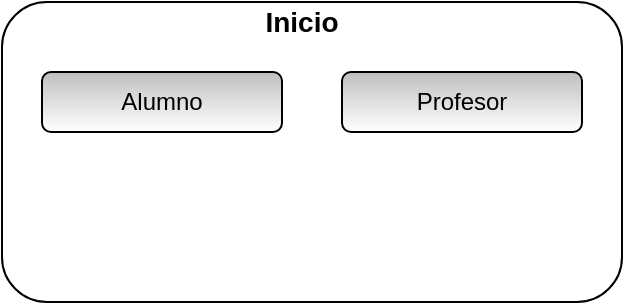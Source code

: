 <mxfile version="14.6.13" type="github" pages="16">
  <diagram id="Vjy32_QM9bd-58Vblfy9" name="1-Inicio">
    <mxGraphModel dx="1422" dy="794" grid="1" gridSize="10" guides="1" tooltips="1" connect="1" arrows="1" fold="1" page="1" pageScale="1" pageWidth="827" pageHeight="1169" math="0" shadow="0">
      <root>
        <mxCell id="54PAKM3E9JV2rh205Ayp-0" />
        <mxCell id="54PAKM3E9JV2rh205Ayp-1" parent="54PAKM3E9JV2rh205Ayp-0" />
        <mxCell id="CzYBK6a1Bco149HY255M-0" value="" style="rounded=1;whiteSpace=wrap;html=1;" parent="54PAKM3E9JV2rh205Ayp-1" vertex="1">
          <mxGeometry x="250" y="180" width="310" height="150" as="geometry" />
        </mxCell>
        <mxCell id="CzYBK6a1Bco149HY255M-1" value="&lt;b&gt;&lt;font style=&quot;font-size: 14px&quot;&gt;Inicio&lt;/font&gt;&lt;/b&gt;" style="text;html=1;strokeColor=none;fillColor=none;align=center;verticalAlign=middle;whiteSpace=wrap;rounded=0;" parent="54PAKM3E9JV2rh205Ayp-1" vertex="1">
          <mxGeometry x="380" y="180" width="40" height="20" as="geometry" />
        </mxCell>
        <mxCell id="CzYBK6a1Bco149HY255M-2" value="Alumno" style="rounded=1;whiteSpace=wrap;html=1;gradientColor=#ffffff;fillColor=#BFBFBF;" parent="54PAKM3E9JV2rh205Ayp-1" vertex="1">
          <mxGeometry x="270" y="215" width="120" height="30" as="geometry" />
        </mxCell>
        <mxCell id="CzYBK6a1Bco149HY255M-3" value="Profesor" style="rounded=1;whiteSpace=wrap;html=1;gradientColor=#ffffff;fillColor=#BFBFBF;" parent="54PAKM3E9JV2rh205Ayp-1" vertex="1">
          <mxGeometry x="420" y="215" width="120" height="30" as="geometry" />
        </mxCell>
      </root>
    </mxGraphModel>
  </diagram>
  <diagram id="iX0zvRSu-nvLkEFoJCTw" name="2-Login Docente">
    <mxGraphModel dx="1422" dy="794" grid="1" gridSize="10" guides="1" tooltips="1" connect="1" arrows="1" fold="1" page="1" pageScale="1" pageWidth="827" pageHeight="1169" math="0" shadow="0">
      <root>
        <mxCell id="UQNgX-Imo8uw26ieLIeU-0" />
        <mxCell id="UQNgX-Imo8uw26ieLIeU-1" parent="UQNgX-Imo8uw26ieLIeU-0" />
        <mxCell id="UpUljO-cqsjW4Wv-KL5o-0" value="" style="rounded=1;whiteSpace=wrap;html=1;" parent="UQNgX-Imo8uw26ieLIeU-1" vertex="1">
          <mxGeometry x="180" y="70" width="430" height="260" as="geometry" />
        </mxCell>
        <mxCell id="UpUljO-cqsjW4Wv-KL5o-1" value="&lt;b&gt;&lt;font style=&quot;font-size: 14px&quot;&gt;Login Docente&lt;/font&gt;&lt;/b&gt;" style="text;html=1;strokeColor=none;fillColor=none;align=center;verticalAlign=middle;whiteSpace=wrap;rounded=0;" parent="UQNgX-Imo8uw26ieLIeU-1" vertex="1">
          <mxGeometry x="337" y="80" width="116" height="20" as="geometry" />
        </mxCell>
        <mxCell id="UpUljO-cqsjW4Wv-KL5o-2" value="" style="verticalLabelPosition=bottom;verticalAlign=top;html=1;shape=mxgraph.basic.rect;fillColor2=none;strokeWidth=1;size=20;indent=5;" parent="UQNgX-Imo8uw26ieLIeU-1" vertex="1">
          <mxGeometry x="270" y="150" width="150" height="20" as="geometry" />
        </mxCell>
        <mxCell id="UpUljO-cqsjW4Wv-KL5o-3" value="Usuario" style="text;html=1;align=center;verticalAlign=middle;resizable=0;points=[];autosize=1;strokeColor=none;" parent="UQNgX-Imo8uw26ieLIeU-1" vertex="1">
          <mxGeometry x="190" y="150" width="60" height="20" as="geometry" />
        </mxCell>
        <mxCell id="UpUljO-cqsjW4Wv-KL5o-4" value="" style="verticalLabelPosition=bottom;verticalAlign=top;html=1;shape=mxgraph.basic.rect;fillColor2=none;strokeWidth=1;size=20;indent=5;" parent="UQNgX-Imo8uw26ieLIeU-1" vertex="1">
          <mxGeometry x="270" y="190" width="150" height="20" as="geometry" />
        </mxCell>
        <mxCell id="UpUljO-cqsjW4Wv-KL5o-5" value="Contraseña&lt;br&gt;" style="text;html=1;align=center;verticalAlign=middle;resizable=0;points=[];autosize=1;strokeColor=none;" parent="UQNgX-Imo8uw26ieLIeU-1" vertex="1">
          <mxGeometry x="180" y="190" width="80" height="20" as="geometry" />
        </mxCell>
        <mxCell id="UpUljO-cqsjW4Wv-KL5o-6" value="Ingresar" style="rounded=1;whiteSpace=wrap;html=1;gradientColor=#ffffff;fillColor=#BFBFBF;" parent="UQNgX-Imo8uw26ieLIeU-1" vertex="1">
          <mxGeometry x="444" y="185" width="120" height="30" as="geometry" />
        </mxCell>
        <mxCell id="UpUljO-cqsjW4Wv-KL5o-7" value="Registrarse" style="rounded=1;whiteSpace=wrap;html=1;gradientColor=#ffffff;fillColor=#BFBFBF;" parent="UQNgX-Imo8uw26ieLIeU-1" vertex="1">
          <mxGeometry x="280" y="270" width="120" height="30" as="geometry" />
        </mxCell>
        <mxCell id="OmSm5eMgyQQ-LowO54BW-0" value="Volver" style="rounded=1;whiteSpace=wrap;html=1;gradientColor=#ffffff;fillColor=#BFBFBF;" vertex="1" parent="UQNgX-Imo8uw26ieLIeU-1">
          <mxGeometry x="430" y="270" width="120" height="30" as="geometry" />
        </mxCell>
      </root>
    </mxGraphModel>
  </diagram>
  <diagram id="YV1dHheQMbIW_KVCzwkJ" name="3-Registro Docente">
    <mxGraphModel dx="1422" dy="794" grid="1" gridSize="10" guides="1" tooltips="1" connect="1" arrows="1" fold="1" page="1" pageScale="1" pageWidth="827" pageHeight="1169" math="0" shadow="0">
      <root>
        <mxCell id="0" />
        <mxCell id="1" parent="0" />
        <mxCell id="mAtCUuvbkeanRRIrlXTD-1" value="" style="rounded=1;whiteSpace=wrap;html=1;" parent="1" vertex="1">
          <mxGeometry x="230" y="120" width="400" height="260" as="geometry" />
        </mxCell>
        <mxCell id="ewFbGT-FpTYjorqZr8Pc-1" value="" style="verticalLabelPosition=bottom;verticalAlign=top;html=1;shape=mxgraph.basic.rect;fillColor2=none;strokeWidth=1;size=20;indent=5;" parent="1" vertex="1">
          <mxGeometry x="320" y="195" width="150" height="20" as="geometry" />
        </mxCell>
        <mxCell id="ewFbGT-FpTYjorqZr8Pc-2" value="Nombre" style="text;html=1;align=center;verticalAlign=middle;resizable=0;points=[];autosize=1;strokeColor=none;" parent="1" vertex="1">
          <mxGeometry x="240" y="195" width="60" height="20" as="geometry" />
        </mxCell>
        <mxCell id="ewFbGT-FpTYjorqZr8Pc-3" value="" style="verticalLabelPosition=bottom;verticalAlign=top;html=1;shape=mxgraph.basic.rect;fillColor2=none;strokeWidth=1;size=20;indent=5;" parent="1" vertex="1">
          <mxGeometry x="320" y="235" width="150" height="20" as="geometry" />
        </mxCell>
        <mxCell id="ewFbGT-FpTYjorqZr8Pc-4" value="Usuario" style="text;html=1;align=center;verticalAlign=middle;resizable=0;points=[];autosize=1;strokeColor=none;" parent="1" vertex="1">
          <mxGeometry x="240" y="235" width="60" height="20" as="geometry" />
        </mxCell>
        <mxCell id="ewFbGT-FpTYjorqZr8Pc-5" value="" style="verticalLabelPosition=bottom;verticalAlign=top;html=1;shape=mxgraph.basic.rect;fillColor2=none;strokeWidth=1;size=20;indent=5;" parent="1" vertex="1">
          <mxGeometry x="320" y="275" width="150" height="20" as="geometry" />
        </mxCell>
        <mxCell id="ewFbGT-FpTYjorqZr8Pc-6" value="Contraseña" style="text;html=1;strokeColor=none;fillColor=none;align=center;verticalAlign=middle;whiteSpace=wrap;rounded=0;" parent="1" vertex="1">
          <mxGeometry x="260" y="275" width="40" height="20" as="geometry" />
        </mxCell>
        <mxCell id="ewFbGT-FpTYjorqZr8Pc-8" value="Crear Usuario" style="rounded=1;whiteSpace=wrap;html=1;gradientColor=#ffffff;fillColor=#BFBFBF;" parent="1" vertex="1">
          <mxGeometry x="335" y="325" width="120" height="30" as="geometry" />
        </mxCell>
        <mxCell id="9tH2D3IvDzq1De1yopXQ-1" value="&lt;b&gt;&lt;font style=&quot;font-size: 14px&quot;&gt;Registro Docente&lt;/font&gt;&lt;/b&gt;" style="text;html=1;strokeColor=none;fillColor=none;align=center;verticalAlign=middle;whiteSpace=wrap;rounded=0;" parent="1" vertex="1">
          <mxGeometry x="295" y="135" width="160" height="20" as="geometry" />
        </mxCell>
        <mxCell id="3DVFBylPPJ5rdL79M-K--1" value="Volver" style="rounded=1;whiteSpace=wrap;html=1;gradientColor=#ffffff;fillColor=#BFBFBF;" vertex="1" parent="1">
          <mxGeometry x="480" y="325" width="120" height="30" as="geometry" />
        </mxCell>
      </root>
    </mxGraphModel>
  </diagram>
  <diagram id="rhbroH9AdvCMGIZJe6qw" name="4-Menú Docente">
    <mxGraphModel dx="1422" dy="794" grid="1" gridSize="10" guides="1" tooltips="1" connect="1" arrows="1" fold="1" page="1" pageScale="1" pageWidth="827" pageHeight="1169" math="0" shadow="0">
      <root>
        <mxCell id="yDDgmBpVlQ-z4H0ACsii-0" />
        <mxCell id="yDDgmBpVlQ-z4H0ACsii-1" parent="yDDgmBpVlQ-z4H0ACsii-0" />
        <mxCell id="yDDgmBpVlQ-z4H0ACsii-2" value="" style="rounded=1;whiteSpace=wrap;html=1;" parent="yDDgmBpVlQ-z4H0ACsii-1" vertex="1">
          <mxGeometry x="200" y="40" width="270" height="290" as="geometry" />
        </mxCell>
        <mxCell id="yDDgmBpVlQ-z4H0ACsii-3" value="&lt;b&gt;&lt;font style=&quot;font-size: 14px&quot;&gt;Menú docente&lt;/font&gt;&lt;/b&gt;" style="text;html=1;strokeColor=none;fillColor=none;align=center;verticalAlign=middle;whiteSpace=wrap;rounded=0;" parent="yDDgmBpVlQ-z4H0ACsii-1" vertex="1">
          <mxGeometry x="270" y="60" width="110" height="20" as="geometry" />
        </mxCell>
        <mxCell id="7Je6uPOldows3wSomXLk-0" value="Asignar nivel a alumno" style="rounded=1;whiteSpace=wrap;html=1;gradientColor=#ffffff;fillColor=#BFBFBF;" parent="yDDgmBpVlQ-z4H0ACsii-1" vertex="1">
          <mxGeometry x="260" y="110" width="120" height="30" as="geometry" />
        </mxCell>
        <mxCell id="NldJF0gzzYZDxkIj0v_F-0" value="Plantear Ejercicios" style="rounded=1;whiteSpace=wrap;html=1;gradientColor=#ffffff;fillColor=#BFBFBF;" parent="yDDgmBpVlQ-z4H0ACsii-1" vertex="1">
          <mxGeometry x="260" y="150" width="120" height="30" as="geometry" />
        </mxCell>
        <mxCell id="jqdJJnno-l--RaMLTnxr-0" value="Realizar devoluciones" style="rounded=1;whiteSpace=wrap;html=1;gradientColor=#ffffff;fillColor=#BFBFBF;" parent="yDDgmBpVlQ-z4H0ACsii-1" vertex="1">
          <mxGeometry x="260" y="190" width="120" height="30" as="geometry" />
        </mxCell>
        <mxCell id="-kQpNe0ekQCmEvSzMq5b-0" value="Información Estadística" style="rounded=1;whiteSpace=wrap;html=1;gradientColor=#ffffff;fillColor=#BFBFBF;" parent="yDDgmBpVlQ-z4H0ACsii-1" vertex="1">
          <mxGeometry x="260" y="230" width="120" height="30" as="geometry" />
        </mxCell>
        <mxCell id="YQKpUnATggAVcfet6OQG-0" value="Salir&lt;br&gt;" style="rounded=1;whiteSpace=wrap;html=1;gradientColor=#ffffff;fillColor=#BFBFBF;" vertex="1" parent="yDDgmBpVlQ-z4H0ACsii-1">
          <mxGeometry x="260" y="280" width="120" height="30" as="geometry" />
        </mxCell>
      </root>
    </mxGraphModel>
  </diagram>
  <diagram id="rMn7dtW7TJwoexM8sdgQ" name="5-Docente-Cambiar nivel">
    <mxGraphModel dx="1422" dy="794" grid="1" gridSize="10" guides="1" tooltips="1" connect="1" arrows="1" fold="1" page="1" pageScale="1" pageWidth="827" pageHeight="1169" math="0" shadow="0">
      <root>
        <mxCell id="kVy9fr1I10_7O9rKxGLd-0" />
        <mxCell id="kVy9fr1I10_7O9rKxGLd-1" parent="kVy9fr1I10_7O9rKxGLd-0" />
        <mxCell id="bGDbX9bLCJksOYQGq9SR-0" value="" style="rounded=1;whiteSpace=wrap;html=1;" parent="kVy9fr1I10_7O9rKxGLd-1" vertex="1">
          <mxGeometry x="250" y="90" width="340" height="280" as="geometry" />
        </mxCell>
        <mxCell id="C1Rp3mb0hRp-LGn97svT-6" value="Asignar nivel" style="rounded=1;whiteSpace=wrap;html=1;gradientColor=#ffffff;fillColor=#BFBFBF;" parent="kVy9fr1I10_7O9rKxGLd-1" vertex="1">
          <mxGeometry x="320" y="314" width="120" height="30" as="geometry" />
        </mxCell>
        <mxCell id="C1Rp3mb0hRp-LGn97svT-7" value="Seleccione Alumno" style="swimlane;fontStyle=0;childLayout=stackLayout;horizontal=1;startSize=26;horizontalStack=0;resizeParent=1;resizeParentMax=0;resizeLast=0;collapsible=1;marginBottom=0;" parent="kVy9fr1I10_7O9rKxGLd-1" vertex="1" collapsed="1">
          <mxGeometry x="310" y="154" width="140" height="26" as="geometry">
            <mxRectangle x="120" y="12" width="140" height="104" as="alternateBounds" />
          </mxGeometry>
        </mxCell>
        <mxCell id="C1Rp3mb0hRp-LGn97svT-8" value="Docente_1" style="text;strokeColor=none;fillColor=none;align=left;verticalAlign=top;spacingLeft=4;spacingRight=4;overflow=hidden;rotatable=0;points=[[0,0.5],[1,0.5]];portConstraint=eastwest;" parent="C1Rp3mb0hRp-LGn97svT-7" vertex="1">
          <mxGeometry y="26" width="140" height="26" as="geometry" />
        </mxCell>
        <mxCell id="C1Rp3mb0hRp-LGn97svT-9" value="Docente_2" style="text;strokeColor=none;fillColor=none;align=left;verticalAlign=top;spacingLeft=4;spacingRight=4;overflow=hidden;rotatable=0;points=[[0,0.5],[1,0.5]];portConstraint=eastwest;" parent="C1Rp3mb0hRp-LGn97svT-7" vertex="1">
          <mxGeometry y="52" width="140" height="26" as="geometry" />
        </mxCell>
        <mxCell id="C1Rp3mb0hRp-LGn97svT-13" value="Seleccione Docente" style="swimlane;fontStyle=0;childLayout=stackLayout;horizontal=1;startSize=26;horizontalStack=0;resizeParent=1;resizeParentMax=0;resizeLast=0;collapsible=1;marginBottom=0;" parent="C1Rp3mb0hRp-LGn97svT-7" vertex="1" collapsed="1">
          <mxGeometry y="78" width="140" height="26" as="geometry">
            <mxRectangle x="120" y="12" width="140" height="78" as="alternateBounds" />
          </mxGeometry>
        </mxCell>
        <mxCell id="C1Rp3mb0hRp-LGn97svT-14" value="Docente_1" style="text;strokeColor=none;fillColor=none;align=left;verticalAlign=top;spacingLeft=4;spacingRight=4;overflow=hidden;rotatable=0;points=[[0,0.5],[1,0.5]];portConstraint=eastwest;" parent="C1Rp3mb0hRp-LGn97svT-13" vertex="1">
          <mxGeometry y="26" width="140" height="26" as="geometry" />
        </mxCell>
        <mxCell id="C1Rp3mb0hRp-LGn97svT-15" value="Docente_2" style="text;strokeColor=none;fillColor=none;align=left;verticalAlign=top;spacingLeft=4;spacingRight=4;overflow=hidden;rotatable=0;points=[[0,0.5],[1,0.5]];portConstraint=eastwest;" parent="C1Rp3mb0hRp-LGn97svT-13" vertex="1">
          <mxGeometry y="52" width="140" height="26" as="geometry" />
        </mxCell>
        <mxCell id="C1Rp3mb0hRp-LGn97svT-10" value="Seleccione Nivel" style="swimlane;fontStyle=0;childLayout=stackLayout;horizontal=1;startSize=26;horizontalStack=0;resizeParent=1;resizeParentMax=0;resizeLast=0;collapsible=1;marginBottom=0;" parent="kVy9fr1I10_7O9rKxGLd-1" vertex="1">
          <mxGeometry x="310" y="202" width="140" height="104" as="geometry">
            <mxRectangle x="120" y="60" width="140" height="26" as="alternateBounds" />
          </mxGeometry>
        </mxCell>
        <mxCell id="C1Rp3mb0hRp-LGn97svT-11" value="Inicial" style="text;strokeColor=none;fillColor=none;align=left;verticalAlign=top;spacingLeft=4;spacingRight=4;overflow=hidden;rotatable=0;points=[[0,0.5],[1,0.5]];portConstraint=eastwest;" parent="C1Rp3mb0hRp-LGn97svT-10" vertex="1">
          <mxGeometry y="26" width="140" height="26" as="geometry" />
        </mxCell>
        <mxCell id="C1Rp3mb0hRp-LGn97svT-17" value="Intermedio" style="text;strokeColor=none;fillColor=none;align=left;verticalAlign=top;spacingLeft=4;spacingRight=4;overflow=hidden;rotatable=0;points=[[0,0.5],[1,0.5]];portConstraint=eastwest;" parent="C1Rp3mb0hRp-LGn97svT-10" vertex="1">
          <mxGeometry y="52" width="140" height="26" as="geometry" />
        </mxCell>
        <mxCell id="C1Rp3mb0hRp-LGn97svT-12" value="Avanzado" style="text;strokeColor=none;fillColor=none;align=left;verticalAlign=top;spacingLeft=4;spacingRight=4;overflow=hidden;rotatable=0;points=[[0,0.5],[1,0.5]];portConstraint=eastwest;" parent="C1Rp3mb0hRp-LGn97svT-10" vertex="1">
          <mxGeometry y="78" width="140" height="26" as="geometry" />
        </mxCell>
        <mxCell id="OB08e2t2LJzxi1CSdvcI-0" value="&lt;b&gt;&lt;font style=&quot;font-size: 14px&quot;&gt;Asignación de Nivel&lt;/font&gt;&lt;/b&gt;" style="text;html=1;strokeColor=none;fillColor=none;align=center;verticalAlign=middle;whiteSpace=wrap;rounded=0;" parent="kVy9fr1I10_7O9rKxGLd-1" vertex="1">
          <mxGeometry x="300" y="100" width="160" height="20" as="geometry" />
        </mxCell>
        <mxCell id="5nJI4-ScTrLpPGVh1AQ4-0" value="Volver" style="rounded=1;whiteSpace=wrap;html=1;gradientColor=#ffffff;fillColor=#BFBFBF;" vertex="1" parent="kVy9fr1I10_7O9rKxGLd-1">
          <mxGeometry x="450" y="314" width="120" height="30" as="geometry" />
        </mxCell>
      </root>
    </mxGraphModel>
  </diagram>
  <diagram id="CwtMwUGzaxqfdNprVVx4" name="6-Docente - Plantear ejercicio">
    <mxGraphModel dx="981" dy="548" grid="1" gridSize="10" guides="1" tooltips="1" connect="1" arrows="1" fold="1" page="1" pageScale="1" pageWidth="827" pageHeight="1169" math="0" shadow="0">
      <root>
        <mxCell id="hvWGNn6JhtvXVJFDvp_F-0" />
        <mxCell id="hvWGNn6JhtvXVJFDvp_F-1" parent="hvWGNn6JhtvXVJFDvp_F-0" />
        <mxCell id="R1MZ1m-AaeAURwlsje9u-0" value="" style="rounded=1;whiteSpace=wrap;html=1;" parent="hvWGNn6JhtvXVJFDvp_F-1" vertex="1">
          <mxGeometry x="240" y="60" width="380" height="350" as="geometry" />
        </mxCell>
        <mxCell id="pjn18SVBjNZqv63dJpv4-0" value="&lt;font style=&quot;font-size: 14px&quot;&gt;&lt;b&gt;Planteo De Ejercicio&lt;/b&gt;&lt;/font&gt;" style="text;html=1;strokeColor=none;fillColor=none;align=center;verticalAlign=middle;whiteSpace=wrap;rounded=0;" parent="hvWGNn6JhtvXVJFDvp_F-1" vertex="1">
          <mxGeometry x="310" y="80" width="160" height="20" as="geometry" />
        </mxCell>
        <mxCell id="a5O2B0jfO8iwQIBGJIAG-0" value="Seleccione Nivel" style="swimlane;fontStyle=0;childLayout=stackLayout;horizontal=1;startSize=26;horizontalStack=0;resizeParent=1;resizeParentMax=0;resizeLast=0;collapsible=1;marginBottom=0;" parent="hvWGNn6JhtvXVJFDvp_F-1" vertex="1" collapsed="1">
          <mxGeometry x="320" y="140" width="140" height="26" as="geometry">
            <mxRectangle x="80" y="40" width="140" height="104" as="alternateBounds" />
          </mxGeometry>
        </mxCell>
        <mxCell id="a5O2B0jfO8iwQIBGJIAG-1" value="Inicial" style="text;strokeColor=none;fillColor=none;align=left;verticalAlign=top;spacingLeft=4;spacingRight=4;overflow=hidden;rotatable=0;points=[[0,0.5],[1,0.5]];portConstraint=eastwest;" parent="a5O2B0jfO8iwQIBGJIAG-0" vertex="1">
          <mxGeometry y="26" width="140" height="26" as="geometry" />
        </mxCell>
        <mxCell id="a5O2B0jfO8iwQIBGJIAG-2" value="Intermedio" style="text;strokeColor=none;fillColor=none;align=left;verticalAlign=top;spacingLeft=4;spacingRight=4;overflow=hidden;rotatable=0;points=[[0,0.5],[1,0.5]];portConstraint=eastwest;" parent="a5O2B0jfO8iwQIBGJIAG-0" vertex="1">
          <mxGeometry y="52" width="140" height="26" as="geometry" />
        </mxCell>
        <mxCell id="a5O2B0jfO8iwQIBGJIAG-3" value="Avanzado" style="text;strokeColor=none;fillColor=none;align=left;verticalAlign=top;spacingLeft=4;spacingRight=4;overflow=hidden;rotatable=0;points=[[0,0.5],[1,0.5]];portConstraint=eastwest;" parent="a5O2B0jfO8iwQIBGJIAG-0" vertex="1">
          <mxGeometry y="78" width="140" height="26" as="geometry" />
        </mxCell>
        <mxCell id="FNImuId7D8zCKENQqeY0-0" value="" style="verticalLabelPosition=bottom;verticalAlign=top;html=1;shape=mxgraph.basic.rect;fillColor2=none;strokeWidth=1;size=20;indent=5;" parent="hvWGNn6JhtvXVJFDvp_F-1" vertex="1">
          <mxGeometry x="320" y="190" width="150" height="20" as="geometry" />
        </mxCell>
        <mxCell id="FNImuId7D8zCKENQqeY0-1" value="Título" style="text;html=1;align=center;verticalAlign=middle;resizable=0;points=[];autosize=1;strokeColor=none;" parent="hvWGNn6JhtvXVJFDvp_F-1" vertex="1">
          <mxGeometry x="255" y="190" width="50" height="20" as="geometry" />
        </mxCell>
        <mxCell id="FNImuId7D8zCKENQqeY0-2" value="" style="verticalLabelPosition=bottom;verticalAlign=top;html=1;shape=mxgraph.basic.rect;fillColor2=none;strokeWidth=1;size=20;indent=5;" parent="hvWGNn6JhtvXVJFDvp_F-1" vertex="1">
          <mxGeometry x="320" y="230" width="150" height="20" as="geometry" />
        </mxCell>
        <mxCell id="FNImuId7D8zCKENQqeY0-3" value="Descripción" style="text;html=1;strokeColor=none;fillColor=none;align=center;verticalAlign=middle;whiteSpace=wrap;rounded=0;" parent="hvWGNn6JhtvXVJFDvp_F-1" vertex="1">
          <mxGeometry x="260" y="230" width="40" height="20" as="geometry" />
        </mxCell>
        <mxCell id="FNImuId7D8zCKENQqeY0-4" value="Plantear Ejercicio" style="rounded=1;whiteSpace=wrap;html=1;gradientColor=#ffffff;fillColor=#BFBFBF;" parent="hvWGNn6JhtvXVJFDvp_F-1" vertex="1">
          <mxGeometry x="320" y="340" width="120" height="30" as="geometry" />
        </mxCell>
        <mxCell id="FNImuId7D8zCKENQqeY0-5" value="Seleccione Imagen" style="rounded=1;whiteSpace=wrap;html=1;gradientColor=#ffffff;fillColor=#BFBFBF;" parent="hvWGNn6JhtvXVJFDvp_F-1" vertex="1">
          <mxGeometry x="320" y="280" width="120" height="20" as="geometry" />
        </mxCell>
        <mxCell id="dDWhjR0Gv22Fvz04H182-0" value="Volver" style="rounded=1;whiteSpace=wrap;html=1;gradientColor=#ffffff;fillColor=#BFBFBF;" vertex="1" parent="hvWGNn6JhtvXVJFDvp_F-1">
          <mxGeometry x="460" y="340" width="120" height="30" as="geometry" />
        </mxCell>
      </root>
    </mxGraphModel>
  </diagram>
  <diagram id="VsoB4TMT3x7uEVGl5K6S" name="7-Docente - Devolución">
    <mxGraphModel dx="1673" dy="934" grid="1" gridSize="10" guides="1" tooltips="1" connect="1" arrows="1" fold="1" page="1" pageScale="1" pageWidth="827" pageHeight="1169" math="0" shadow="0">
      <root>
        <mxCell id="pka8-OGBTbCMjG7y0PYh-0" />
        <mxCell id="pka8-OGBTbCMjG7y0PYh-1" parent="pka8-OGBTbCMjG7y0PYh-0" />
        <mxCell id="FTSHhv6mZBjwzJP6Ggg1-0" value="" style="rounded=1;whiteSpace=wrap;html=1;" parent="pka8-OGBTbCMjG7y0PYh-1" vertex="1">
          <mxGeometry x="20" y="40" width="700" height="240" as="geometry" />
        </mxCell>
        <mxCell id="8rRVyMddMR6ZJXZrTLGF-0" value="&lt;b&gt;&lt;font style=&quot;font-size: 14px&quot;&gt;Devolución de tarea&lt;/font&gt;&lt;/b&gt;" style="text;html=1;strokeColor=none;fillColor=none;align=center;verticalAlign=middle;whiteSpace=wrap;rounded=0;" parent="pka8-OGBTbCMjG7y0PYh-1" vertex="1">
          <mxGeometry x="250" y="60" width="160" height="20" as="geometry" />
        </mxCell>
        <mxCell id="8rRVyMddMR6ZJXZrTLGF-1" value="Realizar Devolución" style="rounded=1;whiteSpace=wrap;html=1;gradientColor=#ffffff;fillColor=#BFBFBF;" parent="pka8-OGBTbCMjG7y0PYh-1" vertex="1">
          <mxGeometry x="360" y="230" width="120" height="30" as="geometry" />
        </mxCell>
        <mxCell id="8rRVyMddMR6ZJXZrTLGF-2" value="Descargar audio" style="rounded=1;whiteSpace=wrap;html=1;gradientColor=#ffffff;fillColor=#BFBFBF;" parent="pka8-OGBTbCMjG7y0PYh-1" vertex="1">
          <mxGeometry x="360" y="120" width="120" height="20" as="geometry" />
        </mxCell>
        <mxCell id="4BExnN6tsbFS9lkxiqWq-0" value="" style="verticalLabelPosition=bottom;verticalAlign=top;html=1;shape=mxgraph.basic.rect;fillColor2=none;strokeWidth=1;size=20;indent=5;" parent="pka8-OGBTbCMjG7y0PYh-1" vertex="1">
          <mxGeometry x="360" y="150" width="265" height="60" as="geometry" />
        </mxCell>
        <mxCell id="ogC2IZm8WoL4ci-ENkAs-0" value="Descripción" style="text;html=1;strokeColor=none;fillColor=none;align=center;verticalAlign=middle;whiteSpace=wrap;rounded=0;" parent="pka8-OGBTbCMjG7y0PYh-1" vertex="1">
          <mxGeometry x="380" y="150" width="40" height="20" as="geometry" />
        </mxCell>
        <mxCell id="ogC2IZm8WoL4ci-ENkAs-1" value="" style="verticalLabelPosition=bottom;verticalAlign=top;html=1;shape=mxgraph.basic.rect;fillColor2=none;strokeWidth=1;size=20;indent=5;" parent="pka8-OGBTbCMjG7y0PYh-1" vertex="1">
          <mxGeometry x="360" y="90" width="90" height="20" as="geometry" />
        </mxCell>
        <mxCell id="ogC2IZm8WoL4ci-ENkAs-2" value="Alumno" style="text;html=1;strokeColor=none;fillColor=none;align=center;verticalAlign=middle;whiteSpace=wrap;rounded=0;" parent="pka8-OGBTbCMjG7y0PYh-1" vertex="1">
          <mxGeometry x="370" y="90" width="40" height="20" as="geometry" />
        </mxCell>
        <mxCell id="FTSHhv6mZBjwzJP6Ggg1-2" value="Tareas recibidas" style="swimlane;fontStyle=0;childLayout=stackLayout;horizontal=1;startSize=26;horizontalStack=0;resizeParent=1;resizeParentMax=0;resizeLast=0;collapsible=1;marginBottom=0;" parent="pka8-OGBTbCMjG7y0PYh-1" vertex="1">
          <mxGeometry x="110" y="128" width="140" height="104" as="geometry" />
        </mxCell>
        <mxCell id="FTSHhv6mZBjwzJP6Ggg1-3" value="Tarea 1" style="text;strokeColor=none;fillColor=none;align=left;verticalAlign=top;spacingLeft=4;spacingRight=4;overflow=hidden;rotatable=0;points=[[0,0.5],[1,0.5]];portConstraint=eastwest;" parent="FTSHhv6mZBjwzJP6Ggg1-2" vertex="1">
          <mxGeometry y="26" width="140" height="26" as="geometry" />
        </mxCell>
        <mxCell id="FTSHhv6mZBjwzJP6Ggg1-4" value="Tarea 2" style="text;strokeColor=none;fillColor=none;align=left;verticalAlign=top;spacingLeft=4;spacingRight=4;overflow=hidden;rotatable=0;points=[[0,0.5],[1,0.5]];portConstraint=eastwest;" parent="FTSHhv6mZBjwzJP6Ggg1-2" vertex="1">
          <mxGeometry y="52" width="140" height="26" as="geometry" />
        </mxCell>
        <mxCell id="FTSHhv6mZBjwzJP6Ggg1-5" value="Tarea 3" style="text;strokeColor=none;fillColor=none;align=left;verticalAlign=top;spacingLeft=4;spacingRight=4;overflow=hidden;rotatable=0;points=[[0,0.5],[1,0.5]];portConstraint=eastwest;" parent="FTSHhv6mZBjwzJP6Ggg1-2" vertex="1">
          <mxGeometry y="78" width="140" height="26" as="geometry" />
        </mxCell>
        <mxCell id="pknkNEpkbEPpvfBFKytx-0" value="Volver" style="rounded=1;whiteSpace=wrap;html=1;gradientColor=#ffffff;fillColor=#BFBFBF;" vertex="1" parent="pka8-OGBTbCMjG7y0PYh-1">
          <mxGeometry x="505" y="230" width="120" height="30" as="geometry" />
        </mxCell>
      </root>
    </mxGraphModel>
  </diagram>
  <diagram id="9CQbW4PevwNxqsWq19Gx" name="8-Información estadística Docente">
    <mxGraphModel dx="1422" dy="794" grid="1" gridSize="10" guides="1" tooltips="1" connect="1" arrows="1" fold="1" page="1" pageScale="1" pageWidth="827" pageHeight="1169" math="0" shadow="0">
      <root>
        <mxCell id="TPEmUl8TI4Ip5BfIbOcg-0" />
        <mxCell id="TPEmUl8TI4Ip5BfIbOcg-1" parent="TPEmUl8TI4Ip5BfIbOcg-0" />
        <mxCell id="TPEmUl8TI4Ip5BfIbOcg-2" value="" style="rounded=1;whiteSpace=wrap;html=1;" parent="TPEmUl8TI4Ip5BfIbOcg-1" vertex="1">
          <mxGeometry x="190" y="100" width="540" height="330" as="geometry" />
        </mxCell>
        <mxCell id="TPEmUl8TI4Ip5BfIbOcg-3" value="&lt;b&gt;&lt;font style=&quot;font-size: 14px&quot;&gt;Información estadística&lt;/font&gt;&lt;/b&gt;" style="text;html=1;strokeColor=none;fillColor=none;align=center;verticalAlign=middle;whiteSpace=wrap;rounded=0;" parent="TPEmUl8TI4Ip5BfIbOcg-1" vertex="1">
          <mxGeometry x="360" y="110" width="180" height="20" as="geometry" />
        </mxCell>
        <mxCell id="TPEmUl8TI4Ip5BfIbOcg-4" value="Alumno con mas ejercicios resueltos:" style="text;html=1;strokeColor=none;fillColor=none;align=center;verticalAlign=middle;whiteSpace=wrap;rounded=0;" parent="TPEmUl8TI4Ip5BfIbOcg-1" vertex="1">
          <mxGeometry x="220" y="180" width="120" height="20" as="geometry" />
        </mxCell>
        <mxCell id="TPEmUl8TI4Ip5BfIbOcg-5" value="" style="rounded=0;whiteSpace=wrap;html=1;" parent="TPEmUl8TI4Ip5BfIbOcg-1" vertex="1">
          <mxGeometry x="354" y="170" width="156" height="30" as="geometry" />
        </mxCell>
        <mxCell id="TPEmUl8TI4Ip5BfIbOcg-6" value="Cantidad de ejercicios recibidos&amp;nbsp; en total" style="text;html=1;strokeColor=none;fillColor=none;align=center;verticalAlign=middle;whiteSpace=wrap;rounded=0;" parent="TPEmUl8TI4Ip5BfIbOcg-1" vertex="1">
          <mxGeometry x="225" y="230" width="110" height="20" as="geometry" />
        </mxCell>
        <mxCell id="TPEmUl8TI4Ip5BfIbOcg-7" value="" style="rounded=0;whiteSpace=wrap;html=1;" parent="TPEmUl8TI4Ip5BfIbOcg-1" vertex="1">
          <mxGeometry x="354" y="225" width="156" height="30" as="geometry" />
        </mxCell>
        <mxCell id="TPEmUl8TI4Ip5BfIbOcg-9" value="Alumnos" style="swimlane;fontStyle=0;childLayout=stackLayout;horizontal=1;startSize=26;horizontalStack=0;resizeParent=1;resizeParentMax=0;resizeLast=0;collapsible=1;marginBottom=0;" parent="TPEmUl8TI4Ip5BfIbOcg-1" vertex="1">
          <mxGeometry x="210" y="280" width="140" height="106" as="geometry" />
        </mxCell>
        <mxCell id="TPEmUl8TI4Ip5BfIbOcg-10" value="Alumno_1" style="text;strokeColor=none;fillColor=none;align=left;verticalAlign=top;spacingLeft=4;spacingRight=4;overflow=hidden;rotatable=0;points=[[0,0.5],[1,0.5]];portConstraint=eastwest;" parent="TPEmUl8TI4Ip5BfIbOcg-9" vertex="1">
          <mxGeometry y="26" width="140" height="26" as="geometry" />
        </mxCell>
        <mxCell id="TPEmUl8TI4Ip5BfIbOcg-11" value="Alumno_2" style="text;strokeColor=none;fillColor=none;align=left;verticalAlign=top;spacingLeft=4;spacingRight=4;overflow=hidden;rotatable=0;points=[[0,0.5],[1,0.5]];portConstraint=eastwest;" parent="TPEmUl8TI4Ip5BfIbOcg-9" vertex="1">
          <mxGeometry y="52" width="140" height="28" as="geometry" />
        </mxCell>
        <mxCell id="TPEmUl8TI4Ip5BfIbOcg-12" value="Alumno_3" style="text;strokeColor=none;fillColor=none;align=left;verticalAlign=top;spacingLeft=4;spacingRight=4;overflow=hidden;rotatable=0;points=[[0,0.5],[1,0.5]];portConstraint=eastwest;" parent="TPEmUl8TI4Ip5BfIbOcg-9" vertex="1">
          <mxGeometry y="80" width="140" height="26" as="geometry" />
        </mxCell>
        <mxCell id="TPEmUl8TI4Ip5BfIbOcg-14" value="Cantidad total de ejercicios &lt;br&gt;planteados para su nivel:" style="text;html=1;strokeColor=none;fillColor=none;align=center;verticalAlign=middle;whiteSpace=wrap;rounded=0;" parent="TPEmUl8TI4Ip5BfIbOcg-1" vertex="1">
          <mxGeometry x="390" y="286" width="160" height="20" as="geometry" />
        </mxCell>
        <mxCell id="TPEmUl8TI4Ip5BfIbOcg-16" value="" style="rounded=0;whiteSpace=wrap;html=1;" parent="TPEmUl8TI4Ip5BfIbOcg-1" vertex="1">
          <mxGeometry x="550" y="280" width="130" height="30" as="geometry" />
        </mxCell>
        <mxCell id="TPEmUl8TI4Ip5BfIbOcg-17" value="Cantidad resueltos" style="text;html=1;strokeColor=none;fillColor=none;align=center;verticalAlign=middle;whiteSpace=wrap;rounded=0;" parent="TPEmUl8TI4Ip5BfIbOcg-1" vertex="1">
          <mxGeometry x="480" y="332" width="40" height="20" as="geometry" />
        </mxCell>
        <mxCell id="TPEmUl8TI4Ip5BfIbOcg-18" value="" style="rounded=0;whiteSpace=wrap;html=1;" parent="TPEmUl8TI4Ip5BfIbOcg-1" vertex="1">
          <mxGeometry x="550" y="327" width="130" height="30" as="geometry" />
        </mxCell>
        <mxCell id="rCA35ZshFC_KNdjzDybo-0" value="Volver" style="rounded=1;whiteSpace=wrap;html=1;gradientColor=#ffffff;fillColor=#BFBFBF;" vertex="1" parent="TPEmUl8TI4Ip5BfIbOcg-1">
          <mxGeometry x="550" y="380" width="120" height="30" as="geometry" />
        </mxCell>
      </root>
    </mxGraphModel>
  </diagram>
  <diagram id="gZPmfGndd4LIieS7xV3_" name="9-Login Alumno">
    <mxGraphModel dx="2370" dy="1323" grid="1" gridSize="10" guides="1" tooltips="1" connect="1" arrows="1" fold="1" page="1" pageScale="1" pageWidth="827" pageHeight="1169" math="0" shadow="0">
      <root>
        <mxCell id="pXgf63aCTz-l7I5B66bn-0" />
        <mxCell id="pXgf63aCTz-l7I5B66bn-1" parent="pXgf63aCTz-l7I5B66bn-0" />
        <mxCell id="xOB65XEZUNJPGG87LJaT-0" value="" style="rounded=1;whiteSpace=wrap;html=1;" parent="pXgf63aCTz-l7I5B66bn-1" vertex="1">
          <mxGeometry x="180" y="70" width="430" height="250" as="geometry" />
        </mxCell>
        <mxCell id="xOB65XEZUNJPGG87LJaT-1" value="&lt;b&gt;&lt;font style=&quot;font-size: 14px&quot;&gt;Login Alumno&lt;/font&gt;&lt;/b&gt;" style="text;html=1;strokeColor=none;fillColor=none;align=center;verticalAlign=middle;whiteSpace=wrap;rounded=0;" parent="pXgf63aCTz-l7I5B66bn-1" vertex="1">
          <mxGeometry x="325" y="80" width="115" height="20" as="geometry" />
        </mxCell>
        <mxCell id="xOB65XEZUNJPGG87LJaT-2" value="" style="verticalLabelPosition=bottom;verticalAlign=top;html=1;shape=mxgraph.basic.rect;fillColor2=none;strokeWidth=1;size=20;indent=5;" parent="pXgf63aCTz-l7I5B66bn-1" vertex="1">
          <mxGeometry x="270" y="150" width="150" height="20" as="geometry" />
        </mxCell>
        <mxCell id="xOB65XEZUNJPGG87LJaT-3" value="Usuario" style="text;html=1;align=center;verticalAlign=middle;resizable=0;points=[];autosize=1;strokeColor=none;" parent="pXgf63aCTz-l7I5B66bn-1" vertex="1">
          <mxGeometry x="190" y="150" width="60" height="20" as="geometry" />
        </mxCell>
        <mxCell id="xOB65XEZUNJPGG87LJaT-4" value="" style="verticalLabelPosition=bottom;verticalAlign=top;html=1;shape=mxgraph.basic.rect;fillColor2=none;strokeWidth=1;size=20;indent=5;" parent="pXgf63aCTz-l7I5B66bn-1" vertex="1">
          <mxGeometry x="270" y="190" width="150" height="20" as="geometry" />
        </mxCell>
        <mxCell id="xOB65XEZUNJPGG87LJaT-5" value="Contraseña" style="text;html=1;align=center;verticalAlign=middle;resizable=0;points=[];autosize=1;strokeColor=none;" parent="pXgf63aCTz-l7I5B66bn-1" vertex="1">
          <mxGeometry x="180" y="190" width="80" height="20" as="geometry" />
        </mxCell>
        <mxCell id="xOB65XEZUNJPGG87LJaT-6" value="Ingresar" style="rounded=1;whiteSpace=wrap;html=1;gradientColor=#ffffff;fillColor=#BFBFBF;" parent="pXgf63aCTz-l7I5B66bn-1" vertex="1">
          <mxGeometry x="444" y="185" width="120" height="30" as="geometry" />
        </mxCell>
        <mxCell id="xOB65XEZUNJPGG87LJaT-7" value="Registrarse" style="rounded=1;whiteSpace=wrap;html=1;gradientColor=#ffffff;fillColor=#BFBFBF;" parent="pXgf63aCTz-l7I5B66bn-1" vertex="1">
          <mxGeometry x="270" y="270" width="120" height="30" as="geometry" />
        </mxCell>
        <mxCell id="dDjehK9GcRoLCbGr9ksq-0" value="Volver" style="rounded=1;whiteSpace=wrap;html=1;gradientColor=#ffffff;fillColor=#BFBFBF;" vertex="1" parent="pXgf63aCTz-l7I5B66bn-1">
          <mxGeometry x="430" y="270" width="120" height="30" as="geometry" />
        </mxCell>
      </root>
    </mxGraphModel>
  </diagram>
  <diagram id="m-CUgD-hjozo70Uh1sP4" name="10-Registro Alumno">
    <mxGraphModel dx="1422" dy="794" grid="1" gridSize="10" guides="1" tooltips="1" connect="1" arrows="1" fold="1" page="1" pageScale="1" pageWidth="827" pageHeight="1169" math="0" shadow="0">
      <root>
        <mxCell id="Od82P2nvVVEPtzWRUM7q-0" />
        <mxCell id="Od82P2nvVVEPtzWRUM7q-1" parent="Od82P2nvVVEPtzWRUM7q-0" />
        <mxCell id="11kkFUgBKCaZZnnFeI3L-0" value="" style="rounded=1;whiteSpace=wrap;html=1;" parent="Od82P2nvVVEPtzWRUM7q-1" vertex="1">
          <mxGeometry x="180" y="100" width="380" height="360" as="geometry" />
        </mxCell>
        <mxCell id="kD8qAAmjWUUe5dYk5nVf-0" value="" style="verticalLabelPosition=bottom;verticalAlign=top;html=1;shape=mxgraph.basic.rect;fillColor2=none;strokeWidth=1;size=20;indent=5;" parent="Od82P2nvVVEPtzWRUM7q-1" vertex="1">
          <mxGeometry x="280" y="180" width="150" height="20" as="geometry" />
        </mxCell>
        <mxCell id="kD8qAAmjWUUe5dYk5nVf-1" value="Nombre" style="text;html=1;align=center;verticalAlign=middle;resizable=0;points=[];autosize=1;strokeColor=none;" parent="Od82P2nvVVEPtzWRUM7q-1" vertex="1">
          <mxGeometry x="200" y="180" width="60" height="20" as="geometry" />
        </mxCell>
        <mxCell id="kD8qAAmjWUUe5dYk5nVf-2" value="" style="verticalLabelPosition=bottom;verticalAlign=top;html=1;shape=mxgraph.basic.rect;fillColor2=none;strokeWidth=1;size=20;indent=5;" parent="Od82P2nvVVEPtzWRUM7q-1" vertex="1">
          <mxGeometry x="280" y="220" width="150" height="20" as="geometry" />
        </mxCell>
        <mxCell id="kD8qAAmjWUUe5dYk5nVf-3" value="Usuario" style="text;html=1;align=center;verticalAlign=middle;resizable=0;points=[];autosize=1;strokeColor=none;" parent="Od82P2nvVVEPtzWRUM7q-1" vertex="1">
          <mxGeometry x="200" y="220" width="60" height="20" as="geometry" />
        </mxCell>
        <mxCell id="kD8qAAmjWUUe5dYk5nVf-4" value="" style="verticalLabelPosition=bottom;verticalAlign=top;html=1;shape=mxgraph.basic.rect;fillColor2=none;strokeWidth=1;size=20;indent=5;" parent="Od82P2nvVVEPtzWRUM7q-1" vertex="1">
          <mxGeometry x="280" y="260" width="150" height="20" as="geometry" />
        </mxCell>
        <mxCell id="kD8qAAmjWUUe5dYk5nVf-5" value="Contraseña" style="text;html=1;strokeColor=none;fillColor=none;align=center;verticalAlign=middle;whiteSpace=wrap;rounded=0;" parent="Od82P2nvVVEPtzWRUM7q-1" vertex="1">
          <mxGeometry x="220" y="260" width="40" height="20" as="geometry" />
        </mxCell>
        <mxCell id="kD8qAAmjWUUe5dYk5nVf-6" value="Crear Usuario" style="rounded=1;whiteSpace=wrap;html=1;gradientColor=#ffffff;fillColor=#BFBFBF;" parent="Od82P2nvVVEPtzWRUM7q-1" vertex="1">
          <mxGeometry x="290" y="400" width="120" height="30" as="geometry" />
        </mxCell>
        <mxCell id="1U7D5sSQxu5XLb_-FUQH-0" value="Seleccione Docente" style="swimlane;fontStyle=0;childLayout=stackLayout;horizontal=1;startSize=26;horizontalStack=0;resizeParent=1;resizeParentMax=0;resizeLast=0;collapsible=1;marginBottom=0;" parent="Od82P2nvVVEPtzWRUM7q-1" vertex="1">
          <mxGeometry x="280" y="290" width="140" height="78" as="geometry">
            <mxRectangle x="120" y="150" width="140" height="26" as="alternateBounds" />
          </mxGeometry>
        </mxCell>
        <mxCell id="1U7D5sSQxu5XLb_-FUQH-1" value="Docente_1" style="text;strokeColor=none;fillColor=none;align=left;verticalAlign=top;spacingLeft=4;spacingRight=4;overflow=hidden;rotatable=0;points=[[0,0.5],[1,0.5]];portConstraint=eastwest;" parent="1U7D5sSQxu5XLb_-FUQH-0" vertex="1">
          <mxGeometry y="26" width="140" height="26" as="geometry" />
        </mxCell>
        <mxCell id="1U7D5sSQxu5XLb_-FUQH-2" value="Docente_2" style="text;strokeColor=none;fillColor=none;align=left;verticalAlign=top;spacingLeft=4;spacingRight=4;overflow=hidden;rotatable=0;points=[[0,0.5],[1,0.5]];portConstraint=eastwest;" parent="1U7D5sSQxu5XLb_-FUQH-0" vertex="1">
          <mxGeometry y="52" width="140" height="26" as="geometry" />
        </mxCell>
        <mxCell id="eyEHDWy3Nl8EK4-6sjcZ-0" value="&lt;b&gt;&lt;font style=&quot;font-size: 14px&quot;&gt;Registro de Alumno&lt;/font&gt;&lt;/b&gt;" style="text;html=1;strokeColor=none;fillColor=none;align=center;verticalAlign=middle;whiteSpace=wrap;rounded=0;" parent="Od82P2nvVVEPtzWRUM7q-1" vertex="1">
          <mxGeometry x="270" y="130" width="160" height="20" as="geometry" />
        </mxCell>
        <mxCell id="4cCUJlskyRYgP73bWEJ9-0" value="Volver" style="rounded=1;whiteSpace=wrap;html=1;gradientColor=#ffffff;fillColor=#BFBFBF;" vertex="1" parent="Od82P2nvVVEPtzWRUM7q-1">
          <mxGeometry x="420" y="400" width="120" height="30" as="geometry" />
        </mxCell>
      </root>
    </mxGraphModel>
  </diagram>
  <diagram id="o79kIr734HBU2q655-_b" name="11-Menú alumno">
    <mxGraphModel dx="1422" dy="794" grid="1" gridSize="10" guides="1" tooltips="1" connect="1" arrows="1" fold="1" page="1" pageScale="1" pageWidth="827" pageHeight="1169" math="0" shadow="0">
      <root>
        <mxCell id="yE6Q7QwG8RTngEnVTgo4-0" />
        <mxCell id="yE6Q7QwG8RTngEnVTgo4-1" parent="yE6Q7QwG8RTngEnVTgo4-0" />
        <mxCell id="yE6Q7QwG8RTngEnVTgo4-2" value="" style="rounded=1;whiteSpace=wrap;html=1;" parent="yE6Q7QwG8RTngEnVTgo4-1" vertex="1">
          <mxGeometry x="180" y="40" width="290" height="340" as="geometry" />
        </mxCell>
        <mxCell id="kOMrS8gvlxx1t0Lqn-9o-0" value="Ver ejercicios planteados y entregar" style="rounded=1;whiteSpace=wrap;html=1;gradientColor=#ffffff;fillColor=#BFBFBF;" parent="yE6Q7QwG8RTngEnVTgo4-1" vertex="1">
          <mxGeometry x="240" y="130" width="200" height="30" as="geometry" />
        </mxCell>
        <mxCell id="kOMrS8gvlxx1t0Lqn-9o-1" value="&lt;b&gt;&lt;font style=&quot;font-size: 14px&quot;&gt;Menú alumno&lt;/font&gt;&lt;/b&gt;" style="text;html=1;strokeColor=none;fillColor=none;align=center;verticalAlign=middle;whiteSpace=wrap;rounded=0;" parent="yE6Q7QwG8RTngEnVTgo4-1" vertex="1">
          <mxGeometry x="270" y="60" width="110" height="20" as="geometry" />
        </mxCell>
        <mxCell id="-pbYaVrkRH3AxF6T_qHy-0" value="Ver ejercicios resueltos" style="rounded=1;whiteSpace=wrap;html=1;gradientColor=#ffffff;fillColor=#BFBFBF;" parent="yE6Q7QwG8RTngEnVTgo4-1" vertex="1">
          <mxGeometry x="240" y="180" width="120" height="30" as="geometry" />
        </mxCell>
        <mxCell id="sejmjBC-OlbglbiD69IG-0" value="Información Estadística" style="rounded=1;whiteSpace=wrap;html=1;gradientColor=#ffffff;fillColor=#BFBFBF;" parent="yE6Q7QwG8RTngEnVTgo4-1" vertex="1">
          <mxGeometry x="240" y="230" width="120" height="40" as="geometry" />
        </mxCell>
        <mxCell id="7EHxJjcjo2UgVcBVfleB-0" value="Salir&lt;br&gt;" style="rounded=1;whiteSpace=wrap;html=1;gradientColor=#ffffff;fillColor=#BFBFBF;" vertex="1" parent="yE6Q7QwG8RTngEnVTgo4-1">
          <mxGeometry x="240" y="290" width="120" height="30" as="geometry" />
        </mxCell>
      </root>
    </mxGraphModel>
  </diagram>
  <diagram id="pK1WlDyspNclxBzhaRzA" name="12-Alumno - Vista de ejercicio">
    <mxGraphModel dx="1422" dy="1963" grid="1" gridSize="10" guides="1" tooltips="1" connect="1" arrows="1" fold="1" page="1" pageScale="1" pageWidth="827" pageHeight="1169" math="0" shadow="0">
      <root>
        <mxCell id="sCRIkOSvbuA3ZqBWUPci-0" />
        <mxCell id="sCRIkOSvbuA3ZqBWUPci-1" parent="sCRIkOSvbuA3ZqBWUPci-0" />
        <mxCell id="t8OQjbexzwsariBP8TLq-1" value="" style="rounded=1;whiteSpace=wrap;html=1;" parent="sCRIkOSvbuA3ZqBWUPci-1" vertex="1">
          <mxGeometry x="90" y="-90" width="480" height="480" as="geometry" />
        </mxCell>
        <mxCell id="S9-Smb9hhWzSk6xbp9n2-0" value="" style="verticalLabelPosition=bottom;verticalAlign=top;html=1;shape=mxgraph.basic.rect;fillColor2=none;strokeWidth=1;size=20;indent=0;" parent="sCRIkOSvbuA3ZqBWUPci-1" vertex="1">
          <mxGeometry x="167.5" y="40" width="150" height="20" as="geometry" />
        </mxCell>
        <mxCell id="S9-Smb9hhWzSk6xbp9n2-1" value="Título" style="text;html=1;align=center;verticalAlign=middle;resizable=0;points=[];autosize=1;strokeColor=none;" parent="sCRIkOSvbuA3ZqBWUPci-1" vertex="1">
          <mxGeometry x="270" y="40" width="50" height="20" as="geometry" />
        </mxCell>
        <mxCell id="S9-Smb9hhWzSk6xbp9n2-2" value="" style="verticalLabelPosition=bottom;verticalAlign=top;html=1;shape=mxgraph.basic.rect;fillColor2=none;strokeWidth=1;size=20;indent=5;" parent="sCRIkOSvbuA3ZqBWUPci-1" vertex="1">
          <mxGeometry x="167.5" y="80" width="265" height="60" as="geometry" />
        </mxCell>
        <mxCell id="S9-Smb9hhWzSk6xbp9n2-3" value="Descripción" style="text;html=1;strokeColor=none;fillColor=none;align=center;verticalAlign=middle;whiteSpace=wrap;rounded=0;" parent="sCRIkOSvbuA3ZqBWUPci-1" vertex="1">
          <mxGeometry x="210" y="80" width="40" height="20" as="geometry" />
        </mxCell>
        <mxCell id="Y1TQTIyY-RRtgGS85sBR-0" value="&lt;b&gt;&lt;font style=&quot;font-size: 14px&quot;&gt;Vista de ejercicio&lt;/font&gt;&lt;/b&gt;" style="text;html=1;strokeColor=none;fillColor=none;align=center;verticalAlign=middle;whiteSpace=wrap;rounded=0;" parent="sCRIkOSvbuA3ZqBWUPci-1" vertex="1">
          <mxGeometry x="232.5" y="-80" width="160" height="20" as="geometry" />
        </mxCell>
        <mxCell id="Y1TQTIyY-RRtgGS85sBR-3" value="" style="verticalLabelPosition=bottom;verticalAlign=top;html=1;shape=mxgraph.basic.patternFillRect;fillStyle=diag;step=5;fillStrokeWidth=0.2;fillStrokeColor=#dddddd;" parent="sCRIkOSvbuA3ZqBWUPci-1" vertex="1">
          <mxGeometry x="167.5" y="160" width="320" height="160" as="geometry" />
        </mxCell>
        <mxCell id="Y1TQTIyY-RRtgGS85sBR-4" value="&lt;font style=&quot;font-size: 20px&quot;&gt;Imagen&lt;/font&gt;" style="text;html=1;strokeColor=none;fillColor=none;align=center;verticalAlign=middle;whiteSpace=wrap;rounded=0;strokeWidth=3;" parent="sCRIkOSvbuA3ZqBWUPci-1" vertex="1">
          <mxGeometry x="242.5" y="200" width="170" height="70" as="geometry" />
        </mxCell>
        <mxCell id="c5PxF1PEGADR1KN2rlIE-0" value="Realizar Entrega" style="rounded=1;whiteSpace=wrap;html=1;gradientColor=#ffffff;fillColor=#BFBFBF;" parent="sCRIkOSvbuA3ZqBWUPci-1" vertex="1">
          <mxGeometry x="170" y="340" width="120" height="30" as="geometry" />
        </mxCell>
        <mxCell id="t8OQjbexzwsariBP8TLq-2" value="Buscar ejercicio:" style="text;html=1;strokeColor=none;fillColor=none;align=center;verticalAlign=middle;whiteSpace=wrap;rounded=0;" parent="sCRIkOSvbuA3ZqBWUPci-1" vertex="1">
          <mxGeometry x="180" y="-30" width="40" height="20" as="geometry" />
        </mxCell>
        <mxCell id="t8OQjbexzwsariBP8TLq-3" value="" style="rounded=0;whiteSpace=wrap;html=1;" parent="sCRIkOSvbuA3ZqBWUPci-1" vertex="1">
          <mxGeometry x="232.5" y="-30" width="200" height="30" as="geometry" />
        </mxCell>
        <mxCell id="M0wJytSgVP2SyUC_XSSJ-0" value="Volver" style="rounded=1;whiteSpace=wrap;html=1;gradientColor=#ffffff;fillColor=#BFBFBF;" vertex="1" parent="sCRIkOSvbuA3ZqBWUPci-1">
          <mxGeometry x="317.5" y="340" width="120" height="30" as="geometry" />
        </mxCell>
      </root>
    </mxGraphModel>
  </diagram>
  <diagram id="27MJMoymgUbrCDMd0FUF" name="13-Alumno - Realizar entrega">
    <mxGraphModel dx="1422" dy="794" grid="1" gridSize="10" guides="1" tooltips="1" connect="1" arrows="1" fold="1" page="1" pageScale="1" pageWidth="827" pageHeight="1169" math="0" shadow="0">
      <root>
        <mxCell id="Dbs0Qyd-AIigb-Lp9BqA-0" />
        <mxCell id="Dbs0Qyd-AIigb-Lp9BqA-1" parent="Dbs0Qyd-AIigb-Lp9BqA-0" />
        <mxCell id="YXe6NKoE4K_7ZQlyCwXe-0" value="" style="rounded=1;whiteSpace=wrap;html=1;" parent="Dbs0Qyd-AIigb-Lp9BqA-1" vertex="1">
          <mxGeometry x="290" y="130" width="290" height="200" as="geometry" />
        </mxCell>
        <mxCell id="CVEqzF4-V2GD8bBz7gW_-0" value="&lt;b&gt;&lt;font style=&quot;font-size: 14px&quot;&gt;Entrega de tarea&lt;/font&gt;&lt;/b&gt;" style="text;html=1;strokeColor=none;fillColor=none;align=center;verticalAlign=middle;whiteSpace=wrap;rounded=0;" parent="Dbs0Qyd-AIigb-Lp9BqA-1" vertex="1">
          <mxGeometry x="300" y="140" width="160" height="20" as="geometry" />
        </mxCell>
        <mxCell id="6Ad4jbFgyRJo43peItSC-0" value="Realizar Entrega" style="rounded=1;whiteSpace=wrap;html=1;gradientColor=#ffffff;fillColor=#BFBFBF;" parent="Dbs0Qyd-AIigb-Lp9BqA-1" vertex="1">
          <mxGeometry x="320" y="270" width="120" height="30" as="geometry" />
        </mxCell>
        <mxCell id="6Ad4jbFgyRJo43peItSC-1" value="Seleccione audio" style="rounded=1;whiteSpace=wrap;html=1;gradientColor=#ffffff;fillColor=#BFBFBF;" parent="Dbs0Qyd-AIigb-Lp9BqA-1" vertex="1">
          <mxGeometry x="320" y="220" width="120" height="20" as="geometry" />
        </mxCell>
        <mxCell id="xxCCTdiDdNMGVa3WxG1D-0" value="Volver" style="rounded=1;whiteSpace=wrap;html=1;gradientColor=#ffffff;fillColor=#BFBFBF;" vertex="1" parent="Dbs0Qyd-AIigb-Lp9BqA-1">
          <mxGeometry x="450" y="270" width="120" height="30" as="geometry" />
        </mxCell>
      </root>
    </mxGraphModel>
  </diagram>
  <diagram id="Hy7RCIU033WotXuj0Vw2" name="14-Ejercicios Resueltos Alumno">
    <mxGraphModel dx="1422" dy="794" grid="1" gridSize="10" guides="1" tooltips="1" connect="1" arrows="1" fold="1" page="1" pageScale="1" pageWidth="827" pageHeight="1169" math="0" shadow="0">
      <root>
        <mxCell id="uq1EVP7XnbuFHPV6AhYD-0" />
        <mxCell id="uq1EVP7XnbuFHPV6AhYD-1" parent="uq1EVP7XnbuFHPV6AhYD-0" />
        <mxCell id="uq1EVP7XnbuFHPV6AhYD-2" value="" style="rounded=1;whiteSpace=wrap;html=1;" parent="uq1EVP7XnbuFHPV6AhYD-1" vertex="1">
          <mxGeometry x="230" y="60" width="340" height="280" as="geometry" />
        </mxCell>
        <mxCell id="uq1EVP7XnbuFHPV6AhYD-3" value="Ejercicios resueltos" style="swimlane;fontStyle=0;childLayout=stackLayout;horizontal=1;startSize=26;horizontalStack=0;resizeParent=1;resizeParentMax=0;resizeLast=0;collapsible=1;marginBottom=0;" parent="uq1EVP7XnbuFHPV6AhYD-1" vertex="1">
          <mxGeometry x="250" y="160" width="140" height="104" as="geometry" />
        </mxCell>
        <mxCell id="uq1EVP7XnbuFHPV6AhYD-4" value="Ejercicio_1" style="text;strokeColor=none;fillColor=none;align=left;verticalAlign=top;spacingLeft=4;spacingRight=4;overflow=hidden;rotatable=0;points=[[0,0.5],[1,0.5]];portConstraint=eastwest;" parent="uq1EVP7XnbuFHPV6AhYD-3" vertex="1">
          <mxGeometry y="26" width="140" height="26" as="geometry" />
        </mxCell>
        <mxCell id="uq1EVP7XnbuFHPV6AhYD-5" value="Ejercicio _2" style="text;strokeColor=none;fillColor=none;align=left;verticalAlign=top;spacingLeft=4;spacingRight=4;overflow=hidden;rotatable=0;points=[[0,0.5],[1,0.5]];portConstraint=eastwest;" parent="uq1EVP7XnbuFHPV6AhYD-3" vertex="1">
          <mxGeometry y="52" width="140" height="26" as="geometry" />
        </mxCell>
        <mxCell id="uq1EVP7XnbuFHPV6AhYD-6" value="Ejercico_3" style="text;strokeColor=none;fillColor=none;align=left;verticalAlign=top;spacingLeft=4;spacingRight=4;overflow=hidden;rotatable=0;points=[[0,0.5],[1,0.5]];portConstraint=eastwest;" parent="uq1EVP7XnbuFHPV6AhYD-3" vertex="1">
          <mxGeometry y="78" width="140" height="26" as="geometry" />
        </mxCell>
        <mxCell id="uq1EVP7XnbuFHPV6AhYD-7" value="&lt;b&gt;&lt;font style=&quot;font-size: 14px&quot;&gt;Ejercicios Resueltos&lt;/font&gt;&lt;/b&gt;" style="text;html=1;strokeColor=none;fillColor=none;align=center;verticalAlign=middle;whiteSpace=wrap;rounded=0;" parent="uq1EVP7XnbuFHPV6AhYD-1" vertex="1">
          <mxGeometry x="320" y="70" width="160" height="20" as="geometry" />
        </mxCell>
        <mxCell id="uq1EVP7XnbuFHPV6AhYD-8" value="Audio" style="text;html=1;strokeColor=none;fillColor=none;align=center;verticalAlign=middle;whiteSpace=wrap;rounded=0;" parent="uq1EVP7XnbuFHPV6AhYD-1" vertex="1">
          <mxGeometry x="460" y="160" width="40" height="20" as="geometry" />
        </mxCell>
        <mxCell id="uq1EVP7XnbuFHPV6AhYD-10" value="" style="rounded=0;whiteSpace=wrap;html=1;" parent="uq1EVP7XnbuFHPV6AhYD-1" vertex="1">
          <mxGeometry x="430" y="190" width="100" height="40" as="geometry" />
        </mxCell>
        <mxCell id="uq1EVP7XnbuFHPV6AhYD-11" value="" style="triangle;whiteSpace=wrap;html=1;" parent="uq1EVP7XnbuFHPV6AhYD-1" vertex="1">
          <mxGeometry x="440" y="197" width="20" height="30" as="geometry" />
        </mxCell>
        <mxCell id="ANXaoifqeAq_basa9v-S-0" value="Volver" style="rounded=1;whiteSpace=wrap;html=1;gradientColor=#ffffff;fillColor=#BFBFBF;" vertex="1" parent="uq1EVP7XnbuFHPV6AhYD-1">
          <mxGeometry x="420" y="270" width="120" height="30" as="geometry" />
        </mxCell>
      </root>
    </mxGraphModel>
  </diagram>
  <diagram id="uFNNdaxmK_yMUFtW9nXX" name="15-Informacioón estadística Alumno">
    <mxGraphModel dx="1422" dy="794" grid="1" gridSize="10" guides="1" tooltips="1" connect="1" arrows="1" fold="1" page="1" pageScale="1" pageWidth="827" pageHeight="1169" math="0" shadow="0">
      <root>
        <mxCell id="GNItVGWhouD98wk6zfxD-0" />
        <mxCell id="GNItVGWhouD98wk6zfxD-1" parent="GNItVGWhouD98wk6zfxD-0" />
        <mxCell id="GNItVGWhouD98wk6zfxD-2" value="" style="rounded=1;whiteSpace=wrap;html=1;" parent="GNItVGWhouD98wk6zfxD-1" vertex="1">
          <mxGeometry x="294" y="20" width="386" height="280" as="geometry" />
        </mxCell>
        <mxCell id="GNItVGWhouD98wk6zfxD-3" value="Porcentaje de ejercicios resuelto" style="text;html=1;strokeColor=none;fillColor=none;align=center;verticalAlign=middle;whiteSpace=wrap;rounded=0;" parent="GNItVGWhouD98wk6zfxD-1" vertex="1">
          <mxGeometry x="320" y="100" width="110" height="20" as="geometry" />
        </mxCell>
        <mxCell id="GNItVGWhouD98wk6zfxD-6" value="" style="rounded=0;whiteSpace=wrap;html=1;" parent="GNItVGWhouD98wk6zfxD-1" vertex="1">
          <mxGeometry x="450" y="100" width="60" height="30" as="geometry" />
        </mxCell>
        <mxCell id="GNItVGWhouD98wk6zfxD-9" value="Cantidad de ejercicios con devolución" style="text;html=1;strokeColor=none;fillColor=none;align=center;verticalAlign=middle;whiteSpace=wrap;rounded=0;" parent="GNItVGWhouD98wk6zfxD-1" vertex="1">
          <mxGeometry x="330" y="150" width="120" height="20" as="geometry" />
        </mxCell>
        <mxCell id="GNItVGWhouD98wk6zfxD-10" value="" style="rounded=0;whiteSpace=wrap;html=1;" parent="GNItVGWhouD98wk6zfxD-1" vertex="1">
          <mxGeometry x="450" y="145" width="60" height="30" as="geometry" />
        </mxCell>
        <mxCell id="GNItVGWhouD98wk6zfxD-11" value="&lt;b&gt;&lt;font style=&quot;font-size: 14px&quot;&gt;Información estadística&lt;/font&gt;&lt;/b&gt;" style="text;html=1;strokeColor=none;fillColor=none;align=center;verticalAlign=middle;whiteSpace=wrap;rounded=0;" parent="GNItVGWhouD98wk6zfxD-1" vertex="1">
          <mxGeometry x="370" y="30" width="190" height="20" as="geometry" />
        </mxCell>
        <mxCell id="xtIH4vAfGXoHE_SaeO7R-0" value="Volver" style="rounded=1;whiteSpace=wrap;html=1;gradientColor=#ffffff;fillColor=#BFBFBF;" vertex="1" parent="GNItVGWhouD98wk6zfxD-1">
          <mxGeometry x="354" y="230" width="120" height="30" as="geometry" />
        </mxCell>
      </root>
    </mxGraphModel>
  </diagram>
  <diagram id="gog4G54d23HH6MvoPbGI" name="Diagrama de navegabilidad">
    <mxGraphModel dx="6394" dy="2647" grid="1" gridSize="10" guides="1" tooltips="1" connect="1" arrows="1" fold="1" page="1" pageScale="1" pageWidth="827" pageHeight="1169" math="0" shadow="0">
      <root>
        <mxCell id="jL1gB0OBARuRRQdUf-6j-0" />
        <mxCell id="jL1gB0OBARuRRQdUf-6j-1" parent="jL1gB0OBARuRRQdUf-6j-0" />
        <mxCell id="M5hbrdUxEuML_qQ3gSHu-1" value="&lt;b&gt;&lt;font style=&quot;font-size: 14px&quot;&gt;Inicio&lt;/font&gt;&lt;/b&gt;" style="text;html=1;strokeColor=none;fillColor=none;align=center;verticalAlign=middle;whiteSpace=wrap;rounded=0;" vertex="1" parent="jL1gB0OBARuRRQdUf-6j-1">
          <mxGeometry x="380" y="180" width="40" height="20" as="geometry" />
        </mxCell>
        <mxCell id="M5hbrdUxEuML_qQ3gSHu-2" value="Alumno" style="rounded=1;whiteSpace=wrap;html=1;gradientColor=#ffffff;fillColor=#BFBFBF;" vertex="1" parent="jL1gB0OBARuRRQdUf-6j-1">
          <mxGeometry x="270" y="215" width="120" height="30" as="geometry" />
        </mxCell>
        <mxCell id="M5hbrdUxEuML_qQ3gSHu-3" value="Profesor" style="rounded=1;whiteSpace=wrap;html=1;gradientColor=#ffffff;fillColor=#BFBFBF;" vertex="1" parent="jL1gB0OBARuRRQdUf-6j-1">
          <mxGeometry x="420" y="215" width="120" height="30" as="geometry" />
        </mxCell>
        <mxCell id="M5hbrdUxEuML_qQ3gSHu-5" value="" style="endArrow=classic;html=1;entryX=0.534;entryY=0.005;entryDx=0;entryDy=0;entryPerimeter=0;exitX=0.341;exitY=1.013;exitDx=0;exitDy=0;exitPerimeter=0;" edge="1" parent="jL1gB0OBARuRRQdUf-6j-1" source="8iJ1xkf9_zoAK3RyKj_A-0" target="IBqE-R7nEjN9cpU3GCk--0">
          <mxGeometry width="50" height="50" relative="1" as="geometry">
            <mxPoint x="327.5" y="330" as="sourcePoint" />
            <mxPoint x="-29.19" y="460" as="targetPoint" />
            <Array as="points">
              <mxPoint x="328" y="360" />
              <mxPoint x="-30" y="360" />
              <mxPoint x="-30" y="410" />
            </Array>
          </mxGeometry>
        </mxCell>
        <mxCell id="IBqE-R7nEjN9cpU3GCk--0" value="" style="rounded=1;whiteSpace=wrap;html=1;" vertex="1" parent="jL1gB0OBARuRRQdUf-6j-1">
          <mxGeometry x="-260" y="460" width="430" height="260" as="geometry" />
        </mxCell>
        <mxCell id="IBqE-R7nEjN9cpU3GCk--1" value="&lt;b&gt;&lt;font style=&quot;font-size: 14px&quot;&gt;Login Docente&lt;/font&gt;&lt;/b&gt;" style="text;html=1;strokeColor=none;fillColor=none;align=center;verticalAlign=middle;whiteSpace=wrap;rounded=0;" vertex="1" parent="jL1gB0OBARuRRQdUf-6j-1">
          <mxGeometry x="-103" y="470" width="116" height="20" as="geometry" />
        </mxCell>
        <mxCell id="IBqE-R7nEjN9cpU3GCk--2" value="" style="verticalLabelPosition=bottom;verticalAlign=top;html=1;shape=mxgraph.basic.rect;fillColor2=none;strokeWidth=1;size=20;indent=5;" vertex="1" parent="jL1gB0OBARuRRQdUf-6j-1">
          <mxGeometry x="-170" y="540" width="150" height="20" as="geometry" />
        </mxCell>
        <mxCell id="IBqE-R7nEjN9cpU3GCk--3" value="Usuario" style="text;html=1;align=center;verticalAlign=middle;resizable=0;points=[];autosize=1;strokeColor=none;" vertex="1" parent="jL1gB0OBARuRRQdUf-6j-1">
          <mxGeometry x="-250" y="540" width="60" height="20" as="geometry" />
        </mxCell>
        <mxCell id="IBqE-R7nEjN9cpU3GCk--4" value="" style="verticalLabelPosition=bottom;verticalAlign=top;html=1;shape=mxgraph.basic.rect;fillColor2=none;strokeWidth=1;size=20;indent=5;" vertex="1" parent="jL1gB0OBARuRRQdUf-6j-1">
          <mxGeometry x="-170" y="580" width="150" height="20" as="geometry" />
        </mxCell>
        <mxCell id="IBqE-R7nEjN9cpU3GCk--5" value="Contraseña&lt;br&gt;" style="text;html=1;align=center;verticalAlign=middle;resizable=0;points=[];autosize=1;strokeColor=none;" vertex="1" parent="jL1gB0OBARuRRQdUf-6j-1">
          <mxGeometry x="-260" y="580" width="80" height="20" as="geometry" />
        </mxCell>
        <mxCell id="IBqE-R7nEjN9cpU3GCk--6" value="Ingresar" style="rounded=1;whiteSpace=wrap;html=1;gradientColor=#ffffff;fillColor=#BFBFBF;" vertex="1" parent="jL1gB0OBARuRRQdUf-6j-1">
          <mxGeometry x="4" y="575" width="120" height="30" as="geometry" />
        </mxCell>
        <mxCell id="IBqE-R7nEjN9cpU3GCk--7" value="Registrarse" style="rounded=1;whiteSpace=wrap;html=1;gradientColor=#ffffff;fillColor=#BFBFBF;" vertex="1" parent="jL1gB0OBARuRRQdUf-6j-1">
          <mxGeometry x="-160" y="660" width="120" height="30" as="geometry" />
        </mxCell>
        <mxCell id="IBqE-R7nEjN9cpU3GCk--8" value="Volver" style="rounded=1;whiteSpace=wrap;html=1;gradientColor=#ffffff;fillColor=#BFBFBF;" vertex="1" parent="jL1gB0OBARuRRQdUf-6j-1">
          <mxGeometry x="-10" y="660" width="120" height="30" as="geometry" />
        </mxCell>
        <mxCell id="IBqE-R7nEjN9cpU3GCk--10" value="" style="endArrow=classic;startArrow=classic;html=1;entryX=-0.009;entryY=0.419;entryDx=0;entryDy=0;entryPerimeter=0;exitX=1.009;exitY=0.419;exitDx=0;exitDy=0;exitPerimeter=0;" edge="1" parent="jL1gB0OBARuRRQdUf-6j-1" source="TnXoHPHWiSVK3FC9SRbw-0" target="IBqE-R7nEjN9cpU3GCk--0">
          <mxGeometry width="50" height="50" relative="1" as="geometry">
            <mxPoint x="-380" y="569" as="sourcePoint" />
            <mxPoint x="-440" y="550" as="targetPoint" />
          </mxGeometry>
        </mxCell>
        <mxCell id="TnXoHPHWiSVK3FC9SRbw-0" value="" style="rounded=1;whiteSpace=wrap;html=1;" vertex="1" parent="jL1gB0OBARuRRQdUf-6j-1">
          <mxGeometry x="-780" y="460" width="400" height="260" as="geometry" />
        </mxCell>
        <mxCell id="TnXoHPHWiSVK3FC9SRbw-1" value="" style="verticalLabelPosition=bottom;verticalAlign=top;html=1;shape=mxgraph.basic.rect;fillColor2=none;strokeWidth=1;size=20;indent=5;" vertex="1" parent="jL1gB0OBARuRRQdUf-6j-1">
          <mxGeometry x="-690" y="535" width="150" height="20" as="geometry" />
        </mxCell>
        <mxCell id="TnXoHPHWiSVK3FC9SRbw-2" value="Nombre" style="text;html=1;align=center;verticalAlign=middle;resizable=0;points=[];autosize=1;strokeColor=none;" vertex="1" parent="jL1gB0OBARuRRQdUf-6j-1">
          <mxGeometry x="-770" y="535" width="60" height="20" as="geometry" />
        </mxCell>
        <mxCell id="TnXoHPHWiSVK3FC9SRbw-3" value="" style="verticalLabelPosition=bottom;verticalAlign=top;html=1;shape=mxgraph.basic.rect;fillColor2=none;strokeWidth=1;size=20;indent=5;" vertex="1" parent="jL1gB0OBARuRRQdUf-6j-1">
          <mxGeometry x="-690" y="575" width="150" height="20" as="geometry" />
        </mxCell>
        <mxCell id="TnXoHPHWiSVK3FC9SRbw-4" value="Usuario" style="text;html=1;align=center;verticalAlign=middle;resizable=0;points=[];autosize=1;strokeColor=none;" vertex="1" parent="jL1gB0OBARuRRQdUf-6j-1">
          <mxGeometry x="-770" y="575" width="60" height="20" as="geometry" />
        </mxCell>
        <mxCell id="TnXoHPHWiSVK3FC9SRbw-5" value="" style="verticalLabelPosition=bottom;verticalAlign=top;html=1;shape=mxgraph.basic.rect;fillColor2=none;strokeWidth=1;size=20;indent=5;" vertex="1" parent="jL1gB0OBARuRRQdUf-6j-1">
          <mxGeometry x="-690" y="615" width="150" height="20" as="geometry" />
        </mxCell>
        <mxCell id="TnXoHPHWiSVK3FC9SRbw-6" value="Contraseña" style="text;html=1;strokeColor=none;fillColor=none;align=center;verticalAlign=middle;whiteSpace=wrap;rounded=0;" vertex="1" parent="jL1gB0OBARuRRQdUf-6j-1">
          <mxGeometry x="-750" y="615" width="40" height="20" as="geometry" />
        </mxCell>
        <mxCell id="TnXoHPHWiSVK3FC9SRbw-7" value="Crear Usuario" style="rounded=1;whiteSpace=wrap;html=1;gradientColor=#ffffff;fillColor=#BFBFBF;" vertex="1" parent="jL1gB0OBARuRRQdUf-6j-1">
          <mxGeometry x="-675" y="665" width="120" height="30" as="geometry" />
        </mxCell>
        <mxCell id="TnXoHPHWiSVK3FC9SRbw-8" value="&lt;b&gt;&lt;font style=&quot;font-size: 14px&quot;&gt;Registro Docente&lt;/font&gt;&lt;/b&gt;" style="text;html=1;strokeColor=none;fillColor=none;align=center;verticalAlign=middle;whiteSpace=wrap;rounded=0;" vertex="1" parent="jL1gB0OBARuRRQdUf-6j-1">
          <mxGeometry x="-715" y="475" width="160" height="20" as="geometry" />
        </mxCell>
        <mxCell id="TnXoHPHWiSVK3FC9SRbw-9" value="Volver" style="rounded=1;whiteSpace=wrap;html=1;gradientColor=#ffffff;fillColor=#BFBFBF;" vertex="1" parent="jL1gB0OBARuRRQdUf-6j-1">
          <mxGeometry x="-530" y="665" width="120" height="30" as="geometry" />
        </mxCell>
        <mxCell id="jgcTS51Fkan8g3RU7TQ0-0" value="" style="rounded=1;whiteSpace=wrap;html=1;" vertex="1" parent="jL1gB0OBARuRRQdUf-6j-1">
          <mxGeometry x="-200" y="870" width="270" height="290" as="geometry" />
        </mxCell>
        <mxCell id="jgcTS51Fkan8g3RU7TQ0-1" value="&lt;b&gt;&lt;font style=&quot;font-size: 14px&quot;&gt;Menú docente&lt;/font&gt;&lt;/b&gt;" style="text;html=1;strokeColor=none;fillColor=none;align=center;verticalAlign=middle;whiteSpace=wrap;rounded=0;" vertex="1" parent="jL1gB0OBARuRRQdUf-6j-1">
          <mxGeometry x="-130" y="890" width="110" height="20" as="geometry" />
        </mxCell>
        <mxCell id="jgcTS51Fkan8g3RU7TQ0-2" value="Asignar nivel a alumno" style="rounded=1;whiteSpace=wrap;html=1;gradientColor=#ffffff;fillColor=#BFBFBF;" vertex="1" parent="jL1gB0OBARuRRQdUf-6j-1">
          <mxGeometry x="-140" y="940" width="120" height="30" as="geometry" />
        </mxCell>
        <mxCell id="jgcTS51Fkan8g3RU7TQ0-3" value="Plantear Ejercicios" style="rounded=1;whiteSpace=wrap;html=1;gradientColor=#ffffff;fillColor=#BFBFBF;" vertex="1" parent="jL1gB0OBARuRRQdUf-6j-1">
          <mxGeometry x="-140" y="980" width="120" height="30" as="geometry" />
        </mxCell>
        <mxCell id="jgcTS51Fkan8g3RU7TQ0-4" value="Realizar devoluciones" style="rounded=1;whiteSpace=wrap;html=1;gradientColor=#ffffff;fillColor=#BFBFBF;" vertex="1" parent="jL1gB0OBARuRRQdUf-6j-1">
          <mxGeometry x="-140" y="1020" width="120" height="30" as="geometry" />
        </mxCell>
        <mxCell id="jgcTS51Fkan8g3RU7TQ0-5" value="Información Estadística" style="rounded=1;whiteSpace=wrap;html=1;gradientColor=#ffffff;fillColor=#BFBFBF;" vertex="1" parent="jL1gB0OBARuRRQdUf-6j-1">
          <mxGeometry x="-140" y="1060" width="120" height="30" as="geometry" />
        </mxCell>
        <mxCell id="jgcTS51Fkan8g3RU7TQ0-6" value="Salir&lt;br&gt;" style="rounded=1;whiteSpace=wrap;html=1;gradientColor=#ffffff;fillColor=#BFBFBF;" vertex="1" parent="jL1gB0OBARuRRQdUf-6j-1">
          <mxGeometry x="-140" y="1110" width="120" height="30" as="geometry" />
        </mxCell>
        <mxCell id="jgcTS51Fkan8g3RU7TQ0-7" value="" style="endArrow=classic;html=1;exitX=0.5;exitY=1;exitDx=0;exitDy=0;entryX=0.574;entryY=-0.021;entryDx=0;entryDy=0;entryPerimeter=0;" edge="1" parent="jL1gB0OBARuRRQdUf-6j-1" source="IBqE-R7nEjN9cpU3GCk--0" target="jgcTS51Fkan8g3RU7TQ0-0">
          <mxGeometry width="50" height="50" relative="1" as="geometry">
            <mxPoint x="-70" y="850" as="sourcePoint" />
            <mxPoint x="-20" y="800" as="targetPoint" />
          </mxGeometry>
        </mxCell>
        <mxCell id="-wmKd4Kv7Nf3R2OR-MXb-0" value="" style="rounded=1;whiteSpace=wrap;html=1;" vertex="1" parent="jL1gB0OBARuRRQdUf-6j-1">
          <mxGeometry x="-780" y="1250" width="340" height="280" as="geometry" />
        </mxCell>
        <mxCell id="-wmKd4Kv7Nf3R2OR-MXb-1" value="Asignar nivel" style="rounded=1;whiteSpace=wrap;html=1;gradientColor=#ffffff;fillColor=#BFBFBF;" vertex="1" parent="jL1gB0OBARuRRQdUf-6j-1">
          <mxGeometry x="-710" y="1474" width="120" height="30" as="geometry" />
        </mxCell>
        <mxCell id="-wmKd4Kv7Nf3R2OR-MXb-2" value="Seleccione Alumno" style="swimlane;fontStyle=0;childLayout=stackLayout;horizontal=1;startSize=26;horizontalStack=0;resizeParent=1;resizeParentMax=0;resizeLast=0;collapsible=1;marginBottom=0;" vertex="1" collapsed="1" parent="jL1gB0OBARuRRQdUf-6j-1">
          <mxGeometry x="-720" y="1314" width="140" height="26" as="geometry">
            <mxRectangle x="120" y="12" width="140" height="104" as="alternateBounds" />
          </mxGeometry>
        </mxCell>
        <mxCell id="-wmKd4Kv7Nf3R2OR-MXb-3" value="Docente_1" style="text;strokeColor=none;fillColor=none;align=left;verticalAlign=top;spacingLeft=4;spacingRight=4;overflow=hidden;rotatable=0;points=[[0,0.5],[1,0.5]];portConstraint=eastwest;" vertex="1" parent="-wmKd4Kv7Nf3R2OR-MXb-2">
          <mxGeometry y="26" width="140" height="26" as="geometry" />
        </mxCell>
        <mxCell id="-wmKd4Kv7Nf3R2OR-MXb-4" value="Docente_2" style="text;strokeColor=none;fillColor=none;align=left;verticalAlign=top;spacingLeft=4;spacingRight=4;overflow=hidden;rotatable=0;points=[[0,0.5],[1,0.5]];portConstraint=eastwest;" vertex="1" parent="-wmKd4Kv7Nf3R2OR-MXb-2">
          <mxGeometry y="52" width="140" height="26" as="geometry" />
        </mxCell>
        <mxCell id="-wmKd4Kv7Nf3R2OR-MXb-5" value="Seleccione Docente" style="swimlane;fontStyle=0;childLayout=stackLayout;horizontal=1;startSize=26;horizontalStack=0;resizeParent=1;resizeParentMax=0;resizeLast=0;collapsible=1;marginBottom=0;" vertex="1" collapsed="1" parent="-wmKd4Kv7Nf3R2OR-MXb-2">
          <mxGeometry y="78" width="140" height="26" as="geometry">
            <mxRectangle x="120" y="12" width="140" height="78" as="alternateBounds" />
          </mxGeometry>
        </mxCell>
        <mxCell id="-wmKd4Kv7Nf3R2OR-MXb-6" value="Docente_1" style="text;strokeColor=none;fillColor=none;align=left;verticalAlign=top;spacingLeft=4;spacingRight=4;overflow=hidden;rotatable=0;points=[[0,0.5],[1,0.5]];portConstraint=eastwest;" vertex="1" parent="-wmKd4Kv7Nf3R2OR-MXb-5">
          <mxGeometry y="26" width="140" height="26" as="geometry" />
        </mxCell>
        <mxCell id="-wmKd4Kv7Nf3R2OR-MXb-7" value="Docente_2" style="text;strokeColor=none;fillColor=none;align=left;verticalAlign=top;spacingLeft=4;spacingRight=4;overflow=hidden;rotatable=0;points=[[0,0.5],[1,0.5]];portConstraint=eastwest;" vertex="1" parent="-wmKd4Kv7Nf3R2OR-MXb-5">
          <mxGeometry y="52" width="140" height="26" as="geometry" />
        </mxCell>
        <mxCell id="-wmKd4Kv7Nf3R2OR-MXb-8" value="Seleccione Nivel" style="swimlane;fontStyle=0;childLayout=stackLayout;horizontal=1;startSize=26;horizontalStack=0;resizeParent=1;resizeParentMax=0;resizeLast=0;collapsible=1;marginBottom=0;" vertex="1" parent="jL1gB0OBARuRRQdUf-6j-1">
          <mxGeometry x="-720" y="1362" width="140" height="104" as="geometry">
            <mxRectangle x="120" y="60" width="140" height="26" as="alternateBounds" />
          </mxGeometry>
        </mxCell>
        <mxCell id="-wmKd4Kv7Nf3R2OR-MXb-9" value="Inicial" style="text;strokeColor=none;fillColor=none;align=left;verticalAlign=top;spacingLeft=4;spacingRight=4;overflow=hidden;rotatable=0;points=[[0,0.5],[1,0.5]];portConstraint=eastwest;" vertex="1" parent="-wmKd4Kv7Nf3R2OR-MXb-8">
          <mxGeometry y="26" width="140" height="26" as="geometry" />
        </mxCell>
        <mxCell id="-wmKd4Kv7Nf3R2OR-MXb-10" value="Intermedio" style="text;strokeColor=none;fillColor=none;align=left;verticalAlign=top;spacingLeft=4;spacingRight=4;overflow=hidden;rotatable=0;points=[[0,0.5],[1,0.5]];portConstraint=eastwest;" vertex="1" parent="-wmKd4Kv7Nf3R2OR-MXb-8">
          <mxGeometry y="52" width="140" height="26" as="geometry" />
        </mxCell>
        <mxCell id="-wmKd4Kv7Nf3R2OR-MXb-11" value="Avanzado" style="text;strokeColor=none;fillColor=none;align=left;verticalAlign=top;spacingLeft=4;spacingRight=4;overflow=hidden;rotatable=0;points=[[0,0.5],[1,0.5]];portConstraint=eastwest;" vertex="1" parent="-wmKd4Kv7Nf3R2OR-MXb-8">
          <mxGeometry y="78" width="140" height="26" as="geometry" />
        </mxCell>
        <mxCell id="-wmKd4Kv7Nf3R2OR-MXb-12" value="&lt;b&gt;&lt;font style=&quot;font-size: 14px&quot;&gt;Asignación de Nivel&lt;/font&gt;&lt;/b&gt;" style="text;html=1;strokeColor=none;fillColor=none;align=center;verticalAlign=middle;whiteSpace=wrap;rounded=0;" vertex="1" parent="jL1gB0OBARuRRQdUf-6j-1">
          <mxGeometry x="-730" y="1260" width="160" height="20" as="geometry" />
        </mxCell>
        <mxCell id="-wmKd4Kv7Nf3R2OR-MXb-13" value="Volver" style="rounded=1;whiteSpace=wrap;html=1;gradientColor=#ffffff;fillColor=#BFBFBF;" vertex="1" parent="jL1gB0OBARuRRQdUf-6j-1">
          <mxGeometry x="-580" y="1474" width="120" height="30" as="geometry" />
        </mxCell>
        <mxCell id="-wmKd4Kv7Nf3R2OR-MXb-14" value="" style="endArrow=classic;html=1;exitX=0.456;exitY=1.007;exitDx=0;exitDy=0;exitPerimeter=0;entryX=0.5;entryY=0;entryDx=0;entryDy=0;" edge="1" parent="jL1gB0OBARuRRQdUf-6j-1" source="jgcTS51Fkan8g3RU7TQ0-0" target="-wmKd4Kv7Nf3R2OR-MXb-0">
          <mxGeometry width="50" height="50" relative="1" as="geometry">
            <mxPoint x="-100" y="1300" as="sourcePoint" />
            <mxPoint x="-620" y="1220" as="targetPoint" />
            <Array as="points">
              <mxPoint x="-77" y="1220" />
              <mxPoint x="-610" y="1220" />
            </Array>
          </mxGeometry>
        </mxCell>
        <mxCell id="mcVCzlanyHC5zv1lr-Je-0" value="" style="rounded=1;whiteSpace=wrap;html=1;" vertex="1" parent="jL1gB0OBARuRRQdUf-6j-1">
          <mxGeometry x="-390" y="1250" width="380" height="350" as="geometry" />
        </mxCell>
        <mxCell id="mcVCzlanyHC5zv1lr-Je-1" value="&lt;b&gt;&lt;font style=&quot;font-size: 14px&quot;&gt;Planteo De Ejercicio&lt;/font&gt;&lt;/b&gt;" style="text;html=1;strokeColor=none;fillColor=none;align=center;verticalAlign=middle;whiteSpace=wrap;rounded=0;" vertex="1" parent="jL1gB0OBARuRRQdUf-6j-1">
          <mxGeometry x="-320" y="1280" width="160" height="20" as="geometry" />
        </mxCell>
        <mxCell id="mcVCzlanyHC5zv1lr-Je-2" value="Seleccione Nivel" style="swimlane;fontStyle=0;childLayout=stackLayout;horizontal=1;startSize=26;horizontalStack=0;resizeParent=1;resizeParentMax=0;resizeLast=0;collapsible=1;marginBottom=0;" vertex="1" collapsed="1" parent="jL1gB0OBARuRRQdUf-6j-1">
          <mxGeometry x="-310" y="1340" width="140" height="26" as="geometry">
            <mxRectangle x="80" y="40" width="140" height="104" as="alternateBounds" />
          </mxGeometry>
        </mxCell>
        <mxCell id="mcVCzlanyHC5zv1lr-Je-3" value="Inicial" style="text;strokeColor=none;fillColor=none;align=left;verticalAlign=top;spacingLeft=4;spacingRight=4;overflow=hidden;rotatable=0;points=[[0,0.5],[1,0.5]];portConstraint=eastwest;" vertex="1" parent="mcVCzlanyHC5zv1lr-Je-2">
          <mxGeometry y="26" width="140" height="26" as="geometry" />
        </mxCell>
        <mxCell id="mcVCzlanyHC5zv1lr-Je-4" value="Intermedio" style="text;strokeColor=none;fillColor=none;align=left;verticalAlign=top;spacingLeft=4;spacingRight=4;overflow=hidden;rotatable=0;points=[[0,0.5],[1,0.5]];portConstraint=eastwest;" vertex="1" parent="mcVCzlanyHC5zv1lr-Je-2">
          <mxGeometry y="52" width="140" height="26" as="geometry" />
        </mxCell>
        <mxCell id="mcVCzlanyHC5zv1lr-Je-5" value="Avanzado" style="text;strokeColor=none;fillColor=none;align=left;verticalAlign=top;spacingLeft=4;spacingRight=4;overflow=hidden;rotatable=0;points=[[0,0.5],[1,0.5]];portConstraint=eastwest;" vertex="1" parent="mcVCzlanyHC5zv1lr-Je-2">
          <mxGeometry y="78" width="140" height="26" as="geometry" />
        </mxCell>
        <mxCell id="mcVCzlanyHC5zv1lr-Je-6" value="" style="verticalLabelPosition=bottom;verticalAlign=top;html=1;shape=mxgraph.basic.rect;fillColor2=none;strokeWidth=1;size=20;indent=5;" vertex="1" parent="jL1gB0OBARuRRQdUf-6j-1">
          <mxGeometry x="-310" y="1390" width="150" height="20" as="geometry" />
        </mxCell>
        <mxCell id="mcVCzlanyHC5zv1lr-Je-7" value="Título" style="text;html=1;align=center;verticalAlign=middle;resizable=0;points=[];autosize=1;strokeColor=none;" vertex="1" parent="jL1gB0OBARuRRQdUf-6j-1">
          <mxGeometry x="-375" y="1390" width="50" height="20" as="geometry" />
        </mxCell>
        <mxCell id="mcVCzlanyHC5zv1lr-Je-8" value="" style="verticalLabelPosition=bottom;verticalAlign=top;html=1;shape=mxgraph.basic.rect;fillColor2=none;strokeWidth=1;size=20;indent=5;" vertex="1" parent="jL1gB0OBARuRRQdUf-6j-1">
          <mxGeometry x="-310" y="1430" width="150" height="20" as="geometry" />
        </mxCell>
        <mxCell id="mcVCzlanyHC5zv1lr-Je-9" value="Descripción" style="text;html=1;strokeColor=none;fillColor=none;align=center;verticalAlign=middle;whiteSpace=wrap;rounded=0;" vertex="1" parent="jL1gB0OBARuRRQdUf-6j-1">
          <mxGeometry x="-370" y="1430" width="40" height="20" as="geometry" />
        </mxCell>
        <mxCell id="mcVCzlanyHC5zv1lr-Je-10" value="Plantear Ejercicio" style="rounded=1;whiteSpace=wrap;html=1;gradientColor=#ffffff;fillColor=#BFBFBF;" vertex="1" parent="jL1gB0OBARuRRQdUf-6j-1">
          <mxGeometry x="-310" y="1540" width="120" height="30" as="geometry" />
        </mxCell>
        <mxCell id="mcVCzlanyHC5zv1lr-Je-11" value="Seleccione Imagen" style="rounded=1;whiteSpace=wrap;html=1;gradientColor=#ffffff;fillColor=#BFBFBF;" vertex="1" parent="jL1gB0OBARuRRQdUf-6j-1">
          <mxGeometry x="-310" y="1480" width="120" height="20" as="geometry" />
        </mxCell>
        <mxCell id="mcVCzlanyHC5zv1lr-Je-12" value="Volver" style="rounded=1;whiteSpace=wrap;html=1;gradientColor=#ffffff;fillColor=#BFBFBF;" vertex="1" parent="jL1gB0OBARuRRQdUf-6j-1">
          <mxGeometry x="-170" y="1540" width="120" height="30" as="geometry" />
        </mxCell>
        <mxCell id="mcVCzlanyHC5zv1lr-Je-13" value="" style="endArrow=classic;html=1;" edge="1" parent="jL1gB0OBARuRRQdUf-6j-1">
          <mxGeometry width="50" height="50" relative="1" as="geometry">
            <mxPoint x="-210" y="1220" as="sourcePoint" />
            <mxPoint x="-210" y="1250" as="targetPoint" />
          </mxGeometry>
        </mxCell>
        <mxCell id="TbspLO6oLFH1h964QuD5-13" value="" style="endArrow=classic;html=1;entryX=0.399;entryY=-0.003;entryDx=0;entryDy=0;entryPerimeter=0;" edge="1" parent="jL1gB0OBARuRRQdUf-6j-1">
          <mxGeometry width="50" height="50" relative="1" as="geometry">
            <mxPoint x="-90" y="1220" as="sourcePoint" />
            <mxPoint x="185.62" y="1248.95" as="targetPoint" />
            <Array as="points">
              <mxPoint x="186" y="1220" />
            </Array>
          </mxGeometry>
        </mxCell>
        <mxCell id="rhH3mn9vlIsRqT0lCMVJ-0" value="" style="rounded=1;whiteSpace=wrap;html=1;" vertex="1" parent="jL1gB0OBARuRRQdUf-6j-1">
          <mxGeometry x="40" y="1250" width="700" height="240" as="geometry" />
        </mxCell>
        <mxCell id="rhH3mn9vlIsRqT0lCMVJ-1" value="&lt;b&gt;&lt;font style=&quot;font-size: 14px&quot;&gt;Devolución de tarea&lt;/font&gt;&lt;/b&gt;" style="text;html=1;strokeColor=none;fillColor=none;align=center;verticalAlign=middle;whiteSpace=wrap;rounded=0;" vertex="1" parent="jL1gB0OBARuRRQdUf-6j-1">
          <mxGeometry x="270" y="1270" width="160" height="20" as="geometry" />
        </mxCell>
        <mxCell id="rhH3mn9vlIsRqT0lCMVJ-2" value="Realizar Devolución" style="rounded=1;whiteSpace=wrap;html=1;gradientColor=#ffffff;fillColor=#BFBFBF;" vertex="1" parent="jL1gB0OBARuRRQdUf-6j-1">
          <mxGeometry x="380" y="1440" width="120" height="30" as="geometry" />
        </mxCell>
        <mxCell id="rhH3mn9vlIsRqT0lCMVJ-3" value="Descargar audio" style="rounded=1;whiteSpace=wrap;html=1;gradientColor=#ffffff;fillColor=#BFBFBF;" vertex="1" parent="jL1gB0OBARuRRQdUf-6j-1">
          <mxGeometry x="380" y="1330" width="120" height="20" as="geometry" />
        </mxCell>
        <mxCell id="rhH3mn9vlIsRqT0lCMVJ-4" value="" style="verticalLabelPosition=bottom;verticalAlign=top;html=1;shape=mxgraph.basic.rect;fillColor2=none;strokeWidth=1;size=20;indent=5;" vertex="1" parent="jL1gB0OBARuRRQdUf-6j-1">
          <mxGeometry x="380" y="1360" width="265" height="60" as="geometry" />
        </mxCell>
        <mxCell id="rhH3mn9vlIsRqT0lCMVJ-5" value="Descripción" style="text;html=1;strokeColor=none;fillColor=none;align=center;verticalAlign=middle;whiteSpace=wrap;rounded=0;" vertex="1" parent="jL1gB0OBARuRRQdUf-6j-1">
          <mxGeometry x="400" y="1360" width="40" height="20" as="geometry" />
        </mxCell>
        <mxCell id="rhH3mn9vlIsRqT0lCMVJ-6" value="" style="verticalLabelPosition=bottom;verticalAlign=top;html=1;shape=mxgraph.basic.rect;fillColor2=none;strokeWidth=1;size=20;indent=5;" vertex="1" parent="jL1gB0OBARuRRQdUf-6j-1">
          <mxGeometry x="380" y="1300" width="90" height="20" as="geometry" />
        </mxCell>
        <mxCell id="rhH3mn9vlIsRqT0lCMVJ-7" value="Alumno" style="text;html=1;strokeColor=none;fillColor=none;align=center;verticalAlign=middle;whiteSpace=wrap;rounded=0;" vertex="1" parent="jL1gB0OBARuRRQdUf-6j-1">
          <mxGeometry x="390" y="1300" width="40" height="20" as="geometry" />
        </mxCell>
        <mxCell id="rhH3mn9vlIsRqT0lCMVJ-8" value="Tareas recibidas" style="swimlane;fontStyle=0;childLayout=stackLayout;horizontal=1;startSize=26;horizontalStack=0;resizeParent=1;resizeParentMax=0;resizeLast=0;collapsible=1;marginBottom=0;" vertex="1" parent="jL1gB0OBARuRRQdUf-6j-1">
          <mxGeometry x="130" y="1338" width="140" height="104" as="geometry" />
        </mxCell>
        <mxCell id="rhH3mn9vlIsRqT0lCMVJ-9" value="Tarea 1" style="text;strokeColor=none;fillColor=none;align=left;verticalAlign=top;spacingLeft=4;spacingRight=4;overflow=hidden;rotatable=0;points=[[0,0.5],[1,0.5]];portConstraint=eastwest;" vertex="1" parent="rhH3mn9vlIsRqT0lCMVJ-8">
          <mxGeometry y="26" width="140" height="26" as="geometry" />
        </mxCell>
        <mxCell id="rhH3mn9vlIsRqT0lCMVJ-10" value="Tarea 2" style="text;strokeColor=none;fillColor=none;align=left;verticalAlign=top;spacingLeft=4;spacingRight=4;overflow=hidden;rotatable=0;points=[[0,0.5],[1,0.5]];portConstraint=eastwest;" vertex="1" parent="rhH3mn9vlIsRqT0lCMVJ-8">
          <mxGeometry y="52" width="140" height="26" as="geometry" />
        </mxCell>
        <mxCell id="rhH3mn9vlIsRqT0lCMVJ-11" value="Tarea 3" style="text;strokeColor=none;fillColor=none;align=left;verticalAlign=top;spacingLeft=4;spacingRight=4;overflow=hidden;rotatable=0;points=[[0,0.5],[1,0.5]];portConstraint=eastwest;" vertex="1" parent="rhH3mn9vlIsRqT0lCMVJ-8">
          <mxGeometry y="78" width="140" height="26" as="geometry" />
        </mxCell>
        <mxCell id="rhH3mn9vlIsRqT0lCMVJ-12" value="Volver" style="rounded=1;whiteSpace=wrap;html=1;gradientColor=#ffffff;fillColor=#BFBFBF;" vertex="1" parent="jL1gB0OBARuRRQdUf-6j-1">
          <mxGeometry x="525" y="1440" width="120" height="30" as="geometry" />
        </mxCell>
        <mxCell id="oBtgCD8noCLuzr28y3rC-0" value="" style="rounded=1;whiteSpace=wrap;html=1;" vertex="1" parent="jL1gB0OBARuRRQdUf-6j-1">
          <mxGeometry x="-1367" y="1260" width="540" height="330" as="geometry" />
        </mxCell>
        <mxCell id="oBtgCD8noCLuzr28y3rC-1" value="&lt;b&gt;&lt;font style=&quot;font-size: 14px&quot;&gt;Información estadística&lt;/font&gt;&lt;/b&gt;" style="text;html=1;strokeColor=none;fillColor=none;align=center;verticalAlign=middle;whiteSpace=wrap;rounded=0;" vertex="1" parent="jL1gB0OBARuRRQdUf-6j-1">
          <mxGeometry x="-1197" y="1270" width="180" height="20" as="geometry" />
        </mxCell>
        <mxCell id="oBtgCD8noCLuzr28y3rC-2" value="Alumno con mas ejercicios resueltos:" style="text;html=1;strokeColor=none;fillColor=none;align=center;verticalAlign=middle;whiteSpace=wrap;rounded=0;" vertex="1" parent="jL1gB0OBARuRRQdUf-6j-1">
          <mxGeometry x="-1337" y="1340" width="120" height="20" as="geometry" />
        </mxCell>
        <mxCell id="oBtgCD8noCLuzr28y3rC-3" value="" style="rounded=0;whiteSpace=wrap;html=1;" vertex="1" parent="jL1gB0OBARuRRQdUf-6j-1">
          <mxGeometry x="-1203" y="1330" width="156" height="30" as="geometry" />
        </mxCell>
        <mxCell id="oBtgCD8noCLuzr28y3rC-4" value="Cantidad de ejercicios recibidos&amp;nbsp; en total" style="text;html=1;strokeColor=none;fillColor=none;align=center;verticalAlign=middle;whiteSpace=wrap;rounded=0;" vertex="1" parent="jL1gB0OBARuRRQdUf-6j-1">
          <mxGeometry x="-1332" y="1390" width="110" height="20" as="geometry" />
        </mxCell>
        <mxCell id="oBtgCD8noCLuzr28y3rC-5" value="" style="rounded=0;whiteSpace=wrap;html=1;" vertex="1" parent="jL1gB0OBARuRRQdUf-6j-1">
          <mxGeometry x="-1203" y="1385" width="156" height="30" as="geometry" />
        </mxCell>
        <mxCell id="oBtgCD8noCLuzr28y3rC-6" value="Alumnos" style="swimlane;fontStyle=0;childLayout=stackLayout;horizontal=1;startSize=26;horizontalStack=0;resizeParent=1;resizeParentMax=0;resizeLast=0;collapsible=1;marginBottom=0;" vertex="1" parent="jL1gB0OBARuRRQdUf-6j-1">
          <mxGeometry x="-1347" y="1440" width="140" height="106" as="geometry" />
        </mxCell>
        <mxCell id="oBtgCD8noCLuzr28y3rC-7" value="Alumno_1" style="text;strokeColor=none;fillColor=none;align=left;verticalAlign=top;spacingLeft=4;spacingRight=4;overflow=hidden;rotatable=0;points=[[0,0.5],[1,0.5]];portConstraint=eastwest;" vertex="1" parent="oBtgCD8noCLuzr28y3rC-6">
          <mxGeometry y="26" width="140" height="26" as="geometry" />
        </mxCell>
        <mxCell id="oBtgCD8noCLuzr28y3rC-8" value="Alumno_2" style="text;strokeColor=none;fillColor=none;align=left;verticalAlign=top;spacingLeft=4;spacingRight=4;overflow=hidden;rotatable=0;points=[[0,0.5],[1,0.5]];portConstraint=eastwest;" vertex="1" parent="oBtgCD8noCLuzr28y3rC-6">
          <mxGeometry y="52" width="140" height="28" as="geometry" />
        </mxCell>
        <mxCell id="oBtgCD8noCLuzr28y3rC-9" value="Alumno_3" style="text;strokeColor=none;fillColor=none;align=left;verticalAlign=top;spacingLeft=4;spacingRight=4;overflow=hidden;rotatable=0;points=[[0,0.5],[1,0.5]];portConstraint=eastwest;" vertex="1" parent="oBtgCD8noCLuzr28y3rC-6">
          <mxGeometry y="80" width="140" height="26" as="geometry" />
        </mxCell>
        <mxCell id="oBtgCD8noCLuzr28y3rC-10" value="Cantidad total de ejercicios &lt;br&gt;planteados para su nivel:" style="text;html=1;strokeColor=none;fillColor=none;align=center;verticalAlign=middle;whiteSpace=wrap;rounded=0;" vertex="1" parent="jL1gB0OBARuRRQdUf-6j-1">
          <mxGeometry x="-1167" y="1446" width="160" height="20" as="geometry" />
        </mxCell>
        <mxCell id="oBtgCD8noCLuzr28y3rC-11" value="" style="rounded=0;whiteSpace=wrap;html=1;" vertex="1" parent="jL1gB0OBARuRRQdUf-6j-1">
          <mxGeometry x="-1007" y="1440" width="130" height="30" as="geometry" />
        </mxCell>
        <mxCell id="oBtgCD8noCLuzr28y3rC-12" value="Cantidad resueltos" style="text;html=1;strokeColor=none;fillColor=none;align=center;verticalAlign=middle;whiteSpace=wrap;rounded=0;" vertex="1" parent="jL1gB0OBARuRRQdUf-6j-1">
          <mxGeometry x="-1077" y="1492" width="40" height="20" as="geometry" />
        </mxCell>
        <mxCell id="oBtgCD8noCLuzr28y3rC-13" value="" style="rounded=0;whiteSpace=wrap;html=1;" vertex="1" parent="jL1gB0OBARuRRQdUf-6j-1">
          <mxGeometry x="-1007" y="1487" width="130" height="30" as="geometry" />
        </mxCell>
        <mxCell id="oBtgCD8noCLuzr28y3rC-14" value="Volver" style="rounded=1;whiteSpace=wrap;html=1;gradientColor=#ffffff;fillColor=#BFBFBF;" vertex="1" parent="jL1gB0OBARuRRQdUf-6j-1">
          <mxGeometry x="-1007" y="1540" width="120" height="30" as="geometry" />
        </mxCell>
        <mxCell id="oBtgCD8noCLuzr28y3rC-15" value="" style="endArrow=classic;html=1;entryX=0.5;entryY=0;entryDx=0;entryDy=0;" edge="1" parent="jL1gB0OBARuRRQdUf-6j-1" target="oBtgCD8noCLuzr28y3rC-0">
          <mxGeometry width="50" height="50" relative="1" as="geometry">
            <mxPoint x="-610" y="1220" as="sourcePoint" />
            <mxPoint x="-690" y="1180" as="targetPoint" />
            <Array as="points">
              <mxPoint x="-1097" y="1220" />
            </Array>
          </mxGeometry>
        </mxCell>
        <mxCell id="8iJ1xkf9_zoAK3RyKj_A-0" value="" style="rounded=1;whiteSpace=wrap;html=1;" vertex="1" parent="jL1gB0OBARuRRQdUf-6j-1">
          <mxGeometry x="180" y="70" width="430" height="250" as="geometry" />
        </mxCell>
        <mxCell id="8iJ1xkf9_zoAK3RyKj_A-1" value="&lt;b&gt;&lt;font style=&quot;font-size: 14px&quot;&gt;Login Alumno&lt;/font&gt;&lt;/b&gt;" style="text;html=1;strokeColor=none;fillColor=none;align=center;verticalAlign=middle;whiteSpace=wrap;rounded=0;" vertex="1" parent="jL1gB0OBARuRRQdUf-6j-1">
          <mxGeometry x="325" y="80" width="115" height="20" as="geometry" />
        </mxCell>
        <mxCell id="8iJ1xkf9_zoAK3RyKj_A-2" value="" style="verticalLabelPosition=bottom;verticalAlign=top;html=1;shape=mxgraph.basic.rect;fillColor2=none;strokeWidth=1;size=20;indent=5;" vertex="1" parent="jL1gB0OBARuRRQdUf-6j-1">
          <mxGeometry x="270" y="150" width="150" height="20" as="geometry" />
        </mxCell>
        <mxCell id="8iJ1xkf9_zoAK3RyKj_A-3" value="Usuario" style="text;html=1;align=center;verticalAlign=middle;resizable=0;points=[];autosize=1;strokeColor=none;" vertex="1" parent="jL1gB0OBARuRRQdUf-6j-1">
          <mxGeometry x="190" y="150" width="60" height="20" as="geometry" />
        </mxCell>
        <mxCell id="8iJ1xkf9_zoAK3RyKj_A-4" value="" style="verticalLabelPosition=bottom;verticalAlign=top;html=1;shape=mxgraph.basic.rect;fillColor2=none;strokeWidth=1;size=20;indent=5;" vertex="1" parent="jL1gB0OBARuRRQdUf-6j-1">
          <mxGeometry x="270" y="190" width="150" height="20" as="geometry" />
        </mxCell>
        <mxCell id="8iJ1xkf9_zoAK3RyKj_A-5" value="Contraseña" style="text;html=1;align=center;verticalAlign=middle;resizable=0;points=[];autosize=1;strokeColor=none;" vertex="1" parent="jL1gB0OBARuRRQdUf-6j-1">
          <mxGeometry x="180" y="190" width="80" height="20" as="geometry" />
        </mxCell>
        <mxCell id="8iJ1xkf9_zoAK3RyKj_A-6" value="Ingresar" style="rounded=1;whiteSpace=wrap;html=1;gradientColor=#ffffff;fillColor=#BFBFBF;" vertex="1" parent="jL1gB0OBARuRRQdUf-6j-1">
          <mxGeometry x="444" y="185" width="120" height="30" as="geometry" />
        </mxCell>
        <mxCell id="8iJ1xkf9_zoAK3RyKj_A-7" value="Registrarse" style="rounded=1;whiteSpace=wrap;html=1;gradientColor=#ffffff;fillColor=#BFBFBF;" vertex="1" parent="jL1gB0OBARuRRQdUf-6j-1">
          <mxGeometry x="270" y="270" width="120" height="30" as="geometry" />
        </mxCell>
        <mxCell id="8iJ1xkf9_zoAK3RyKj_A-8" value="Volver" style="rounded=1;whiteSpace=wrap;html=1;gradientColor=#ffffff;fillColor=#BFBFBF;" vertex="1" parent="jL1gB0OBARuRRQdUf-6j-1">
          <mxGeometry x="430" y="270" width="120" height="30" as="geometry" />
        </mxCell>
        <mxCell id="8iJ1xkf9_zoAK3RyKj_A-9" value="" style="rounded=1;whiteSpace=wrap;html=1;" vertex="1" parent="jL1gB0OBARuRRQdUf-6j-1">
          <mxGeometry x="1020" y="480" width="430" height="250" as="geometry" />
        </mxCell>
        <mxCell id="8iJ1xkf9_zoAK3RyKj_A-10" value="&lt;b&gt;&lt;font style=&quot;font-size: 14px&quot;&gt;Login Alumno&lt;/font&gt;&lt;/b&gt;" style="text;html=1;strokeColor=none;fillColor=none;align=center;verticalAlign=middle;whiteSpace=wrap;rounded=0;" vertex="1" parent="jL1gB0OBARuRRQdUf-6j-1">
          <mxGeometry x="1165" y="490" width="115" height="20" as="geometry" />
        </mxCell>
        <mxCell id="8iJ1xkf9_zoAK3RyKj_A-11" value="" style="verticalLabelPosition=bottom;verticalAlign=top;html=1;shape=mxgraph.basic.rect;fillColor2=none;strokeWidth=1;size=20;indent=5;" vertex="1" parent="jL1gB0OBARuRRQdUf-6j-1">
          <mxGeometry x="1110" y="560" width="150" height="20" as="geometry" />
        </mxCell>
        <mxCell id="8iJ1xkf9_zoAK3RyKj_A-12" value="Usuario" style="text;html=1;align=center;verticalAlign=middle;resizable=0;points=[];autosize=1;strokeColor=none;" vertex="1" parent="jL1gB0OBARuRRQdUf-6j-1">
          <mxGeometry x="1030" y="560" width="60" height="20" as="geometry" />
        </mxCell>
        <mxCell id="8iJ1xkf9_zoAK3RyKj_A-13" value="" style="verticalLabelPosition=bottom;verticalAlign=top;html=1;shape=mxgraph.basic.rect;fillColor2=none;strokeWidth=1;size=20;indent=5;" vertex="1" parent="jL1gB0OBARuRRQdUf-6j-1">
          <mxGeometry x="1110" y="600" width="150" height="20" as="geometry" />
        </mxCell>
        <mxCell id="8iJ1xkf9_zoAK3RyKj_A-14" value="Contraseña" style="text;html=1;align=center;verticalAlign=middle;resizable=0;points=[];autosize=1;strokeColor=none;" vertex="1" parent="jL1gB0OBARuRRQdUf-6j-1">
          <mxGeometry x="1020" y="600" width="80" height="20" as="geometry" />
        </mxCell>
        <mxCell id="8iJ1xkf9_zoAK3RyKj_A-15" value="Ingresar" style="rounded=1;whiteSpace=wrap;html=1;gradientColor=#ffffff;fillColor=#BFBFBF;" vertex="1" parent="jL1gB0OBARuRRQdUf-6j-1">
          <mxGeometry x="1284" y="595" width="120" height="30" as="geometry" />
        </mxCell>
        <mxCell id="8iJ1xkf9_zoAK3RyKj_A-16" value="Registrarse" style="rounded=1;whiteSpace=wrap;html=1;gradientColor=#ffffff;fillColor=#BFBFBF;" vertex="1" parent="jL1gB0OBARuRRQdUf-6j-1">
          <mxGeometry x="1110" y="680" width="120" height="30" as="geometry" />
        </mxCell>
        <mxCell id="8iJ1xkf9_zoAK3RyKj_A-17" value="Volver" style="rounded=1;whiteSpace=wrap;html=1;gradientColor=#ffffff;fillColor=#BFBFBF;" vertex="1" parent="jL1gB0OBARuRRQdUf-6j-1">
          <mxGeometry x="1270" y="680" width="120" height="30" as="geometry" />
        </mxCell>
        <mxCell id="8iJ1xkf9_zoAK3RyKj_A-20" value="" style="endArrow=classic;html=1;entryX=0.5;entryY=0;entryDx=0;entryDy=0;" edge="1" parent="jL1gB0OBARuRRQdUf-6j-1" source="8iJ1xkf9_zoAK3RyKj_A-0" target="8iJ1xkf9_zoAK3RyKj_A-9">
          <mxGeometry width="50" height="50" relative="1" as="geometry">
            <mxPoint x="400" y="380" as="sourcePoint" />
            <mxPoint x="760" y="480" as="targetPoint" />
            <Array as="points">
              <mxPoint x="400" y="360" />
              <mxPoint x="1235" y="360" />
            </Array>
          </mxGeometry>
        </mxCell>
        <mxCell id="sPxB307NMJKR3XbbjtnB-0" value="" style="rounded=1;whiteSpace=wrap;html=1;" vertex="1" parent="jL1gB0OBARuRRQdUf-6j-1">
          <mxGeometry x="1580" y="475" width="380" height="360" as="geometry" />
        </mxCell>
        <mxCell id="sPxB307NMJKR3XbbjtnB-1" value="" style="verticalLabelPosition=bottom;verticalAlign=top;html=1;shape=mxgraph.basic.rect;fillColor2=none;strokeWidth=1;size=20;indent=5;" vertex="1" parent="jL1gB0OBARuRRQdUf-6j-1">
          <mxGeometry x="1680" y="555" width="150" height="20" as="geometry" />
        </mxCell>
        <mxCell id="sPxB307NMJKR3XbbjtnB-2" value="Nombre" style="text;html=1;align=center;verticalAlign=middle;resizable=0;points=[];autosize=1;strokeColor=none;" vertex="1" parent="jL1gB0OBARuRRQdUf-6j-1">
          <mxGeometry x="1600" y="555" width="60" height="20" as="geometry" />
        </mxCell>
        <mxCell id="sPxB307NMJKR3XbbjtnB-3" value="" style="verticalLabelPosition=bottom;verticalAlign=top;html=1;shape=mxgraph.basic.rect;fillColor2=none;strokeWidth=1;size=20;indent=5;" vertex="1" parent="jL1gB0OBARuRRQdUf-6j-1">
          <mxGeometry x="1680" y="595" width="150" height="20" as="geometry" />
        </mxCell>
        <mxCell id="sPxB307NMJKR3XbbjtnB-4" value="Usuario" style="text;html=1;align=center;verticalAlign=middle;resizable=0;points=[];autosize=1;strokeColor=none;" vertex="1" parent="jL1gB0OBARuRRQdUf-6j-1">
          <mxGeometry x="1600" y="595" width="60" height="20" as="geometry" />
        </mxCell>
        <mxCell id="sPxB307NMJKR3XbbjtnB-5" value="" style="verticalLabelPosition=bottom;verticalAlign=top;html=1;shape=mxgraph.basic.rect;fillColor2=none;strokeWidth=1;size=20;indent=5;" vertex="1" parent="jL1gB0OBARuRRQdUf-6j-1">
          <mxGeometry x="1680" y="635" width="150" height="20" as="geometry" />
        </mxCell>
        <mxCell id="sPxB307NMJKR3XbbjtnB-6" value="Contraseña" style="text;html=1;strokeColor=none;fillColor=none;align=center;verticalAlign=middle;whiteSpace=wrap;rounded=0;" vertex="1" parent="jL1gB0OBARuRRQdUf-6j-1">
          <mxGeometry x="1620" y="635" width="40" height="20" as="geometry" />
        </mxCell>
        <mxCell id="sPxB307NMJKR3XbbjtnB-7" value="Crear Usuario" style="rounded=1;whiteSpace=wrap;html=1;gradientColor=#ffffff;fillColor=#BFBFBF;" vertex="1" parent="jL1gB0OBARuRRQdUf-6j-1">
          <mxGeometry x="1690" y="775" width="120" height="30" as="geometry" />
        </mxCell>
        <mxCell id="sPxB307NMJKR3XbbjtnB-8" value="Seleccione Docente" style="swimlane;fontStyle=0;childLayout=stackLayout;horizontal=1;startSize=26;horizontalStack=0;resizeParent=1;resizeParentMax=0;resizeLast=0;collapsible=1;marginBottom=0;" vertex="1" parent="jL1gB0OBARuRRQdUf-6j-1">
          <mxGeometry x="1680" y="665" width="140" height="78" as="geometry">
            <mxRectangle x="120" y="150" width="140" height="26" as="alternateBounds" />
          </mxGeometry>
        </mxCell>
        <mxCell id="sPxB307NMJKR3XbbjtnB-9" value="Docente_1" style="text;strokeColor=none;fillColor=none;align=left;verticalAlign=top;spacingLeft=4;spacingRight=4;overflow=hidden;rotatable=0;points=[[0,0.5],[1,0.5]];portConstraint=eastwest;" vertex="1" parent="sPxB307NMJKR3XbbjtnB-8">
          <mxGeometry y="26" width="140" height="26" as="geometry" />
        </mxCell>
        <mxCell id="sPxB307NMJKR3XbbjtnB-10" value="Docente_2" style="text;strokeColor=none;fillColor=none;align=left;verticalAlign=top;spacingLeft=4;spacingRight=4;overflow=hidden;rotatable=0;points=[[0,0.5],[1,0.5]];portConstraint=eastwest;" vertex="1" parent="sPxB307NMJKR3XbbjtnB-8">
          <mxGeometry y="52" width="140" height="26" as="geometry" />
        </mxCell>
        <mxCell id="sPxB307NMJKR3XbbjtnB-11" value="&lt;b&gt;&lt;font style=&quot;font-size: 14px&quot;&gt;Registro de Alumno&lt;/font&gt;&lt;/b&gt;" style="text;html=1;strokeColor=none;fillColor=none;align=center;verticalAlign=middle;whiteSpace=wrap;rounded=0;" vertex="1" parent="jL1gB0OBARuRRQdUf-6j-1">
          <mxGeometry x="1670" y="505" width="160" height="20" as="geometry" />
        </mxCell>
        <mxCell id="sPxB307NMJKR3XbbjtnB-12" value="Volver" style="rounded=1;whiteSpace=wrap;html=1;gradientColor=#ffffff;fillColor=#BFBFBF;" vertex="1" parent="jL1gB0OBARuRRQdUf-6j-1">
          <mxGeometry x="1820" y="775" width="120" height="30" as="geometry" />
        </mxCell>
        <mxCell id="sPxB307NMJKR3XbbjtnB-13" value="" style="endArrow=classic;startArrow=classic;html=1;entryX=-0.002;entryY=0.287;entryDx=0;entryDy=0;entryPerimeter=0;exitX=1.008;exitY=0.387;exitDx=0;exitDy=0;exitPerimeter=0;" edge="1" parent="jL1gB0OBARuRRQdUf-6j-1" source="8iJ1xkf9_zoAK3RyKj_A-9" target="sPxB307NMJKR3XbbjtnB-0">
          <mxGeometry width="50" height="50" relative="1" as="geometry">
            <mxPoint x="1460" y="595" as="sourcePoint" />
            <mxPoint x="1510" y="545" as="targetPoint" />
          </mxGeometry>
        </mxCell>
        <mxCell id="ke7ovHdUm7bPvG3FKK3W-0" value="" style="rounded=1;whiteSpace=wrap;html=1;" vertex="1" parent="jL1gB0OBARuRRQdUf-6j-1">
          <mxGeometry x="1165" y="865" width="290" height="340" as="geometry" />
        </mxCell>
        <mxCell id="ke7ovHdUm7bPvG3FKK3W-1" value="Ver ejercicios planteados y entregar" style="rounded=1;whiteSpace=wrap;html=1;gradientColor=#ffffff;fillColor=#BFBFBF;" vertex="1" parent="jL1gB0OBARuRRQdUf-6j-1">
          <mxGeometry x="1225" y="955" width="200" height="30" as="geometry" />
        </mxCell>
        <mxCell id="ke7ovHdUm7bPvG3FKK3W-2" value="&lt;b&gt;&lt;font style=&quot;font-size: 14px&quot;&gt;Menú alumno&lt;/font&gt;&lt;/b&gt;" style="text;html=1;strokeColor=none;fillColor=none;align=center;verticalAlign=middle;whiteSpace=wrap;rounded=0;" vertex="1" parent="jL1gB0OBARuRRQdUf-6j-1">
          <mxGeometry x="1255" y="885" width="110" height="20" as="geometry" />
        </mxCell>
        <mxCell id="ke7ovHdUm7bPvG3FKK3W-3" value="Ver ejercicios resueltos" style="rounded=1;whiteSpace=wrap;html=1;gradientColor=#ffffff;fillColor=#BFBFBF;" vertex="1" parent="jL1gB0OBARuRRQdUf-6j-1">
          <mxGeometry x="1225" y="1005" width="120" height="30" as="geometry" />
        </mxCell>
        <mxCell id="ke7ovHdUm7bPvG3FKK3W-4" value="Información Estadística" style="rounded=1;whiteSpace=wrap;html=1;gradientColor=#ffffff;fillColor=#BFBFBF;" vertex="1" parent="jL1gB0OBARuRRQdUf-6j-1">
          <mxGeometry x="1225" y="1055" width="120" height="40" as="geometry" />
        </mxCell>
        <mxCell id="ke7ovHdUm7bPvG3FKK3W-5" value="Salir&lt;br&gt;" style="rounded=1;whiteSpace=wrap;html=1;gradientColor=#ffffff;fillColor=#BFBFBF;" vertex="1" parent="jL1gB0OBARuRRQdUf-6j-1">
          <mxGeometry x="1225" y="1115" width="120" height="30" as="geometry" />
        </mxCell>
        <mxCell id="ke7ovHdUm7bPvG3FKK3W-6" value="" style="endArrow=classic;html=1;exitX=0.688;exitY=1;exitDx=0;exitDy=0;exitPerimeter=0;entryX=0.52;entryY=0;entryDx=0;entryDy=0;entryPerimeter=0;" edge="1" parent="jL1gB0OBARuRRQdUf-6j-1" source="8iJ1xkf9_zoAK3RyKj_A-9" target="ke7ovHdUm7bPvG3FKK3W-0">
          <mxGeometry width="50" height="50" relative="1" as="geometry">
            <mxPoint x="1340" y="870" as="sourcePoint" />
            <mxPoint x="1390" y="820" as="targetPoint" />
          </mxGeometry>
        </mxCell>
        <mxCell id="91VEmz1S_LSEJZgTusfk-0" value="" style="rounded=1;whiteSpace=wrap;html=1;" vertex="1" parent="jL1gB0OBARuRRQdUf-6j-1">
          <mxGeometry x="1050" y="1314" width="480" height="480" as="geometry" />
        </mxCell>
        <mxCell id="91VEmz1S_LSEJZgTusfk-1" value="" style="verticalLabelPosition=bottom;verticalAlign=top;html=1;shape=mxgraph.basic.rect;fillColor2=none;strokeWidth=1;size=20;indent=0;" vertex="1" parent="jL1gB0OBARuRRQdUf-6j-1">
          <mxGeometry x="1127.5" y="1444" width="150" height="20" as="geometry" />
        </mxCell>
        <mxCell id="91VEmz1S_LSEJZgTusfk-2" value="Título" style="text;html=1;align=center;verticalAlign=middle;resizable=0;points=[];autosize=1;strokeColor=none;" vertex="1" parent="jL1gB0OBARuRRQdUf-6j-1">
          <mxGeometry x="1230" y="1444" width="50" height="20" as="geometry" />
        </mxCell>
        <mxCell id="91VEmz1S_LSEJZgTusfk-3" value="" style="verticalLabelPosition=bottom;verticalAlign=top;html=1;shape=mxgraph.basic.rect;fillColor2=none;strokeWidth=1;size=20;indent=5;" vertex="1" parent="jL1gB0OBARuRRQdUf-6j-1">
          <mxGeometry x="1127.5" y="1484" width="265" height="60" as="geometry" />
        </mxCell>
        <mxCell id="91VEmz1S_LSEJZgTusfk-4" value="Descripción" style="text;html=1;strokeColor=none;fillColor=none;align=center;verticalAlign=middle;whiteSpace=wrap;rounded=0;" vertex="1" parent="jL1gB0OBARuRRQdUf-6j-1">
          <mxGeometry x="1170" y="1484" width="40" height="20" as="geometry" />
        </mxCell>
        <mxCell id="91VEmz1S_LSEJZgTusfk-5" value="&lt;b&gt;&lt;font style=&quot;font-size: 14px&quot;&gt;Vista de ejercicio&lt;/font&gt;&lt;/b&gt;" style="text;html=1;strokeColor=none;fillColor=none;align=center;verticalAlign=middle;whiteSpace=wrap;rounded=0;" vertex="1" parent="jL1gB0OBARuRRQdUf-6j-1">
          <mxGeometry x="1192.5" y="1324" width="160" height="20" as="geometry" />
        </mxCell>
        <mxCell id="91VEmz1S_LSEJZgTusfk-6" value="" style="verticalLabelPosition=bottom;verticalAlign=top;html=1;shape=mxgraph.basic.patternFillRect;fillStyle=diag;step=5;fillStrokeWidth=0.2;fillStrokeColor=#dddddd;" vertex="1" parent="jL1gB0OBARuRRQdUf-6j-1">
          <mxGeometry x="1127.5" y="1564" width="320" height="160" as="geometry" />
        </mxCell>
        <mxCell id="91VEmz1S_LSEJZgTusfk-7" value="&lt;font style=&quot;font-size: 20px&quot;&gt;Imagen&lt;/font&gt;" style="text;html=1;strokeColor=none;fillColor=none;align=center;verticalAlign=middle;whiteSpace=wrap;rounded=0;strokeWidth=3;" vertex="1" parent="jL1gB0OBARuRRQdUf-6j-1">
          <mxGeometry x="1202.5" y="1604" width="170" height="70" as="geometry" />
        </mxCell>
        <mxCell id="91VEmz1S_LSEJZgTusfk-8" value="Realizar Entrega" style="rounded=1;whiteSpace=wrap;html=1;gradientColor=#ffffff;fillColor=#BFBFBF;" vertex="1" parent="jL1gB0OBARuRRQdUf-6j-1">
          <mxGeometry x="1130" y="1744" width="120" height="30" as="geometry" />
        </mxCell>
        <mxCell id="91VEmz1S_LSEJZgTusfk-9" value="Buscar ejercicio:" style="text;html=1;strokeColor=none;fillColor=none;align=center;verticalAlign=middle;whiteSpace=wrap;rounded=0;" vertex="1" parent="jL1gB0OBARuRRQdUf-6j-1">
          <mxGeometry x="1140" y="1374" width="40" height="20" as="geometry" />
        </mxCell>
        <mxCell id="91VEmz1S_LSEJZgTusfk-10" value="" style="rounded=0;whiteSpace=wrap;html=1;" vertex="1" parent="jL1gB0OBARuRRQdUf-6j-1">
          <mxGeometry x="1192.5" y="1374" width="200" height="30" as="geometry" />
        </mxCell>
        <mxCell id="91VEmz1S_LSEJZgTusfk-11" value="Volver" style="rounded=1;whiteSpace=wrap;html=1;gradientColor=#ffffff;fillColor=#BFBFBF;" vertex="1" parent="jL1gB0OBARuRRQdUf-6j-1">
          <mxGeometry x="1277.5" y="1744" width="120" height="30" as="geometry" />
        </mxCell>
        <mxCell id="91VEmz1S_LSEJZgTusfk-12" value="" style="endArrow=classic;html=1;exitX=0.5;exitY=1;exitDx=0;exitDy=0;" edge="1" parent="jL1gB0OBARuRRQdUf-6j-1" source="ke7ovHdUm7bPvG3FKK3W-0">
          <mxGeometry width="50" height="50" relative="1" as="geometry">
            <mxPoint x="1310" y="1280" as="sourcePoint" />
            <mxPoint x="1308" y="1315" as="targetPoint" />
          </mxGeometry>
        </mxCell>
        <mxCell id="i1Vt79I229QEw1OJEFAt-1" value="" style="rounded=1;whiteSpace=wrap;html=1;" vertex="1" parent="jL1gB0OBARuRRQdUf-6j-1">
          <mxGeometry x="1165" y="1920" width="290" height="200" as="geometry" />
        </mxCell>
        <mxCell id="i1Vt79I229QEw1OJEFAt-2" value="&lt;b&gt;&lt;font style=&quot;font-size: 14px&quot;&gt;Entrega de tarea&lt;/font&gt;&lt;/b&gt;" style="text;html=1;strokeColor=none;fillColor=none;align=center;verticalAlign=middle;whiteSpace=wrap;rounded=0;" vertex="1" parent="jL1gB0OBARuRRQdUf-6j-1">
          <mxGeometry x="1175" y="1930" width="160" height="20" as="geometry" />
        </mxCell>
        <mxCell id="i1Vt79I229QEw1OJEFAt-3" value="Realizar Entrega" style="rounded=1;whiteSpace=wrap;html=1;gradientColor=#ffffff;fillColor=#BFBFBF;" vertex="1" parent="jL1gB0OBARuRRQdUf-6j-1">
          <mxGeometry x="1195" y="2060" width="120" height="30" as="geometry" />
        </mxCell>
        <mxCell id="i1Vt79I229QEw1OJEFAt-4" value="Seleccione audio" style="rounded=1;whiteSpace=wrap;html=1;gradientColor=#ffffff;fillColor=#BFBFBF;" vertex="1" parent="jL1gB0OBARuRRQdUf-6j-1">
          <mxGeometry x="1195" y="2010" width="120" height="20" as="geometry" />
        </mxCell>
        <mxCell id="i1Vt79I229QEw1OJEFAt-5" value="Volver" style="rounded=1;whiteSpace=wrap;html=1;gradientColor=#ffffff;fillColor=#BFBFBF;" vertex="1" parent="jL1gB0OBARuRRQdUf-6j-1">
          <mxGeometry x="1325" y="2060" width="120" height="30" as="geometry" />
        </mxCell>
        <mxCell id="i1Vt79I229QEw1OJEFAt-6" value="" style="endArrow=classic;html=1;exitX=0.5;exitY=1;exitDx=0;exitDy=0;entryX=0.433;entryY=-0.009;entryDx=0;entryDy=0;entryPerimeter=0;" edge="1" parent="jL1gB0OBARuRRQdUf-6j-1" source="91VEmz1S_LSEJZgTusfk-0" target="i1Vt79I229QEw1OJEFAt-1">
          <mxGeometry width="50" height="50" relative="1" as="geometry">
            <mxPoint x="1270" y="1890" as="sourcePoint" />
            <mxPoint x="1320" y="1840" as="targetPoint" />
          </mxGeometry>
        </mxCell>
        <mxCell id="j2t9xgMOG7OK-ZFiuV1y-0" value="" style="rounded=1;whiteSpace=wrap;html=1;" vertex="1" parent="jL1gB0OBARuRRQdUf-6j-1">
          <mxGeometry x="1654" y="1330" width="340" height="280" as="geometry" />
        </mxCell>
        <mxCell id="j2t9xgMOG7OK-ZFiuV1y-1" value="Ejercicios resueltos" style="swimlane;fontStyle=0;childLayout=stackLayout;horizontal=1;startSize=26;horizontalStack=0;resizeParent=1;resizeParentMax=0;resizeLast=0;collapsible=1;marginBottom=0;" vertex="1" parent="jL1gB0OBARuRRQdUf-6j-1">
          <mxGeometry x="1674" y="1430" width="140" height="104" as="geometry" />
        </mxCell>
        <mxCell id="j2t9xgMOG7OK-ZFiuV1y-2" value="Ejercicio_1" style="text;strokeColor=none;fillColor=none;align=left;verticalAlign=top;spacingLeft=4;spacingRight=4;overflow=hidden;rotatable=0;points=[[0,0.5],[1,0.5]];portConstraint=eastwest;" vertex="1" parent="j2t9xgMOG7OK-ZFiuV1y-1">
          <mxGeometry y="26" width="140" height="26" as="geometry" />
        </mxCell>
        <mxCell id="j2t9xgMOG7OK-ZFiuV1y-3" value="Ejercicio _2" style="text;strokeColor=none;fillColor=none;align=left;verticalAlign=top;spacingLeft=4;spacingRight=4;overflow=hidden;rotatable=0;points=[[0,0.5],[1,0.5]];portConstraint=eastwest;" vertex="1" parent="j2t9xgMOG7OK-ZFiuV1y-1">
          <mxGeometry y="52" width="140" height="26" as="geometry" />
        </mxCell>
        <mxCell id="j2t9xgMOG7OK-ZFiuV1y-4" value="Ejercico_3" style="text;strokeColor=none;fillColor=none;align=left;verticalAlign=top;spacingLeft=4;spacingRight=4;overflow=hidden;rotatable=0;points=[[0,0.5],[1,0.5]];portConstraint=eastwest;" vertex="1" parent="j2t9xgMOG7OK-ZFiuV1y-1">
          <mxGeometry y="78" width="140" height="26" as="geometry" />
        </mxCell>
        <mxCell id="j2t9xgMOG7OK-ZFiuV1y-5" value="&lt;b&gt;&lt;font style=&quot;font-size: 14px&quot;&gt;Ejercicios Resueltos&lt;/font&gt;&lt;/b&gt;" style="text;html=1;strokeColor=none;fillColor=none;align=center;verticalAlign=middle;whiteSpace=wrap;rounded=0;" vertex="1" parent="jL1gB0OBARuRRQdUf-6j-1">
          <mxGeometry x="1744" y="1340" width="160" height="20" as="geometry" />
        </mxCell>
        <mxCell id="j2t9xgMOG7OK-ZFiuV1y-6" value="Audio" style="text;html=1;strokeColor=none;fillColor=none;align=center;verticalAlign=middle;whiteSpace=wrap;rounded=0;" vertex="1" parent="jL1gB0OBARuRRQdUf-6j-1">
          <mxGeometry x="1884" y="1430" width="40" height="20" as="geometry" />
        </mxCell>
        <mxCell id="j2t9xgMOG7OK-ZFiuV1y-7" value="" style="rounded=0;whiteSpace=wrap;html=1;" vertex="1" parent="jL1gB0OBARuRRQdUf-6j-1">
          <mxGeometry x="1854" y="1460" width="100" height="40" as="geometry" />
        </mxCell>
        <mxCell id="j2t9xgMOG7OK-ZFiuV1y-8" value="" style="triangle;whiteSpace=wrap;html=1;" vertex="1" parent="jL1gB0OBARuRRQdUf-6j-1">
          <mxGeometry x="1864" y="1467" width="20" height="30" as="geometry" />
        </mxCell>
        <mxCell id="j2t9xgMOG7OK-ZFiuV1y-9" value="Volver" style="rounded=1;whiteSpace=wrap;html=1;gradientColor=#ffffff;fillColor=#BFBFBF;" vertex="1" parent="jL1gB0OBARuRRQdUf-6j-1">
          <mxGeometry x="1844" y="1540" width="120" height="30" as="geometry" />
        </mxCell>
        <mxCell id="j2t9xgMOG7OK-ZFiuV1y-10" value="" style="endArrow=classic;html=1;entryX=0.5;entryY=0;entryDx=0;entryDy=0;" edge="1" parent="jL1gB0OBARuRRQdUf-6j-1" target="j2t9xgMOG7OK-ZFiuV1y-0">
          <mxGeometry width="50" height="50" relative="1" as="geometry">
            <mxPoint x="1310" y="1260" as="sourcePoint" />
            <mxPoint x="1830" y="1260" as="targetPoint" />
            <Array as="points">
              <mxPoint x="1824" y="1260" />
            </Array>
          </mxGeometry>
        </mxCell>
        <mxCell id="RT2aKdRqa0rFJiDTpyxl-0" value="" style="rounded=1;whiteSpace=wrap;html=1;" vertex="1" parent="jL1gB0OBARuRRQdUf-6j-1">
          <mxGeometry x="2050" y="1330" width="386" height="280" as="geometry" />
        </mxCell>
        <mxCell id="RT2aKdRqa0rFJiDTpyxl-1" value="Porcentaje de ejercicios resuelto" style="text;html=1;strokeColor=none;fillColor=none;align=center;verticalAlign=middle;whiteSpace=wrap;rounded=0;" vertex="1" parent="jL1gB0OBARuRRQdUf-6j-1">
          <mxGeometry x="2076" y="1410" width="110" height="20" as="geometry" />
        </mxCell>
        <mxCell id="RT2aKdRqa0rFJiDTpyxl-2" value="" style="rounded=0;whiteSpace=wrap;html=1;" vertex="1" parent="jL1gB0OBARuRRQdUf-6j-1">
          <mxGeometry x="2206" y="1410" width="60" height="30" as="geometry" />
        </mxCell>
        <mxCell id="RT2aKdRqa0rFJiDTpyxl-3" value="Cantidad de ejercicios con devolución" style="text;html=1;strokeColor=none;fillColor=none;align=center;verticalAlign=middle;whiteSpace=wrap;rounded=0;" vertex="1" parent="jL1gB0OBARuRRQdUf-6j-1">
          <mxGeometry x="2086" y="1460" width="120" height="20" as="geometry" />
        </mxCell>
        <mxCell id="RT2aKdRqa0rFJiDTpyxl-4" value="" style="rounded=0;whiteSpace=wrap;html=1;" vertex="1" parent="jL1gB0OBARuRRQdUf-6j-1">
          <mxGeometry x="2206" y="1455" width="60" height="30" as="geometry" />
        </mxCell>
        <mxCell id="RT2aKdRqa0rFJiDTpyxl-5" value="&lt;b&gt;&lt;font style=&quot;font-size: 14px&quot;&gt;Información estadística&lt;/font&gt;&lt;/b&gt;" style="text;html=1;strokeColor=none;fillColor=none;align=center;verticalAlign=middle;whiteSpace=wrap;rounded=0;" vertex="1" parent="jL1gB0OBARuRRQdUf-6j-1">
          <mxGeometry x="2126" y="1340" width="190" height="20" as="geometry" />
        </mxCell>
        <mxCell id="RT2aKdRqa0rFJiDTpyxl-6" value="Volver" style="rounded=1;whiteSpace=wrap;html=1;gradientColor=#ffffff;fillColor=#BFBFBF;" vertex="1" parent="jL1gB0OBARuRRQdUf-6j-1">
          <mxGeometry x="2110" y="1540" width="120" height="30" as="geometry" />
        </mxCell>
        <mxCell id="RT2aKdRqa0rFJiDTpyxl-7" value="" style="endArrow=classic;html=1;entryX=0.529;entryY=-0.005;entryDx=0;entryDy=0;entryPerimeter=0;" edge="1" parent="jL1gB0OBARuRRQdUf-6j-1" target="RT2aKdRqa0rFJiDTpyxl-0">
          <mxGeometry width="50" height="50" relative="1" as="geometry">
            <mxPoint x="1810" y="1260" as="sourcePoint" />
            <mxPoint x="2060" y="1220" as="targetPoint" />
            <Array as="points">
              <mxPoint x="2254" y="1260" />
            </Array>
          </mxGeometry>
        </mxCell>
      </root>
    </mxGraphModel>
  </diagram>
</mxfile>
